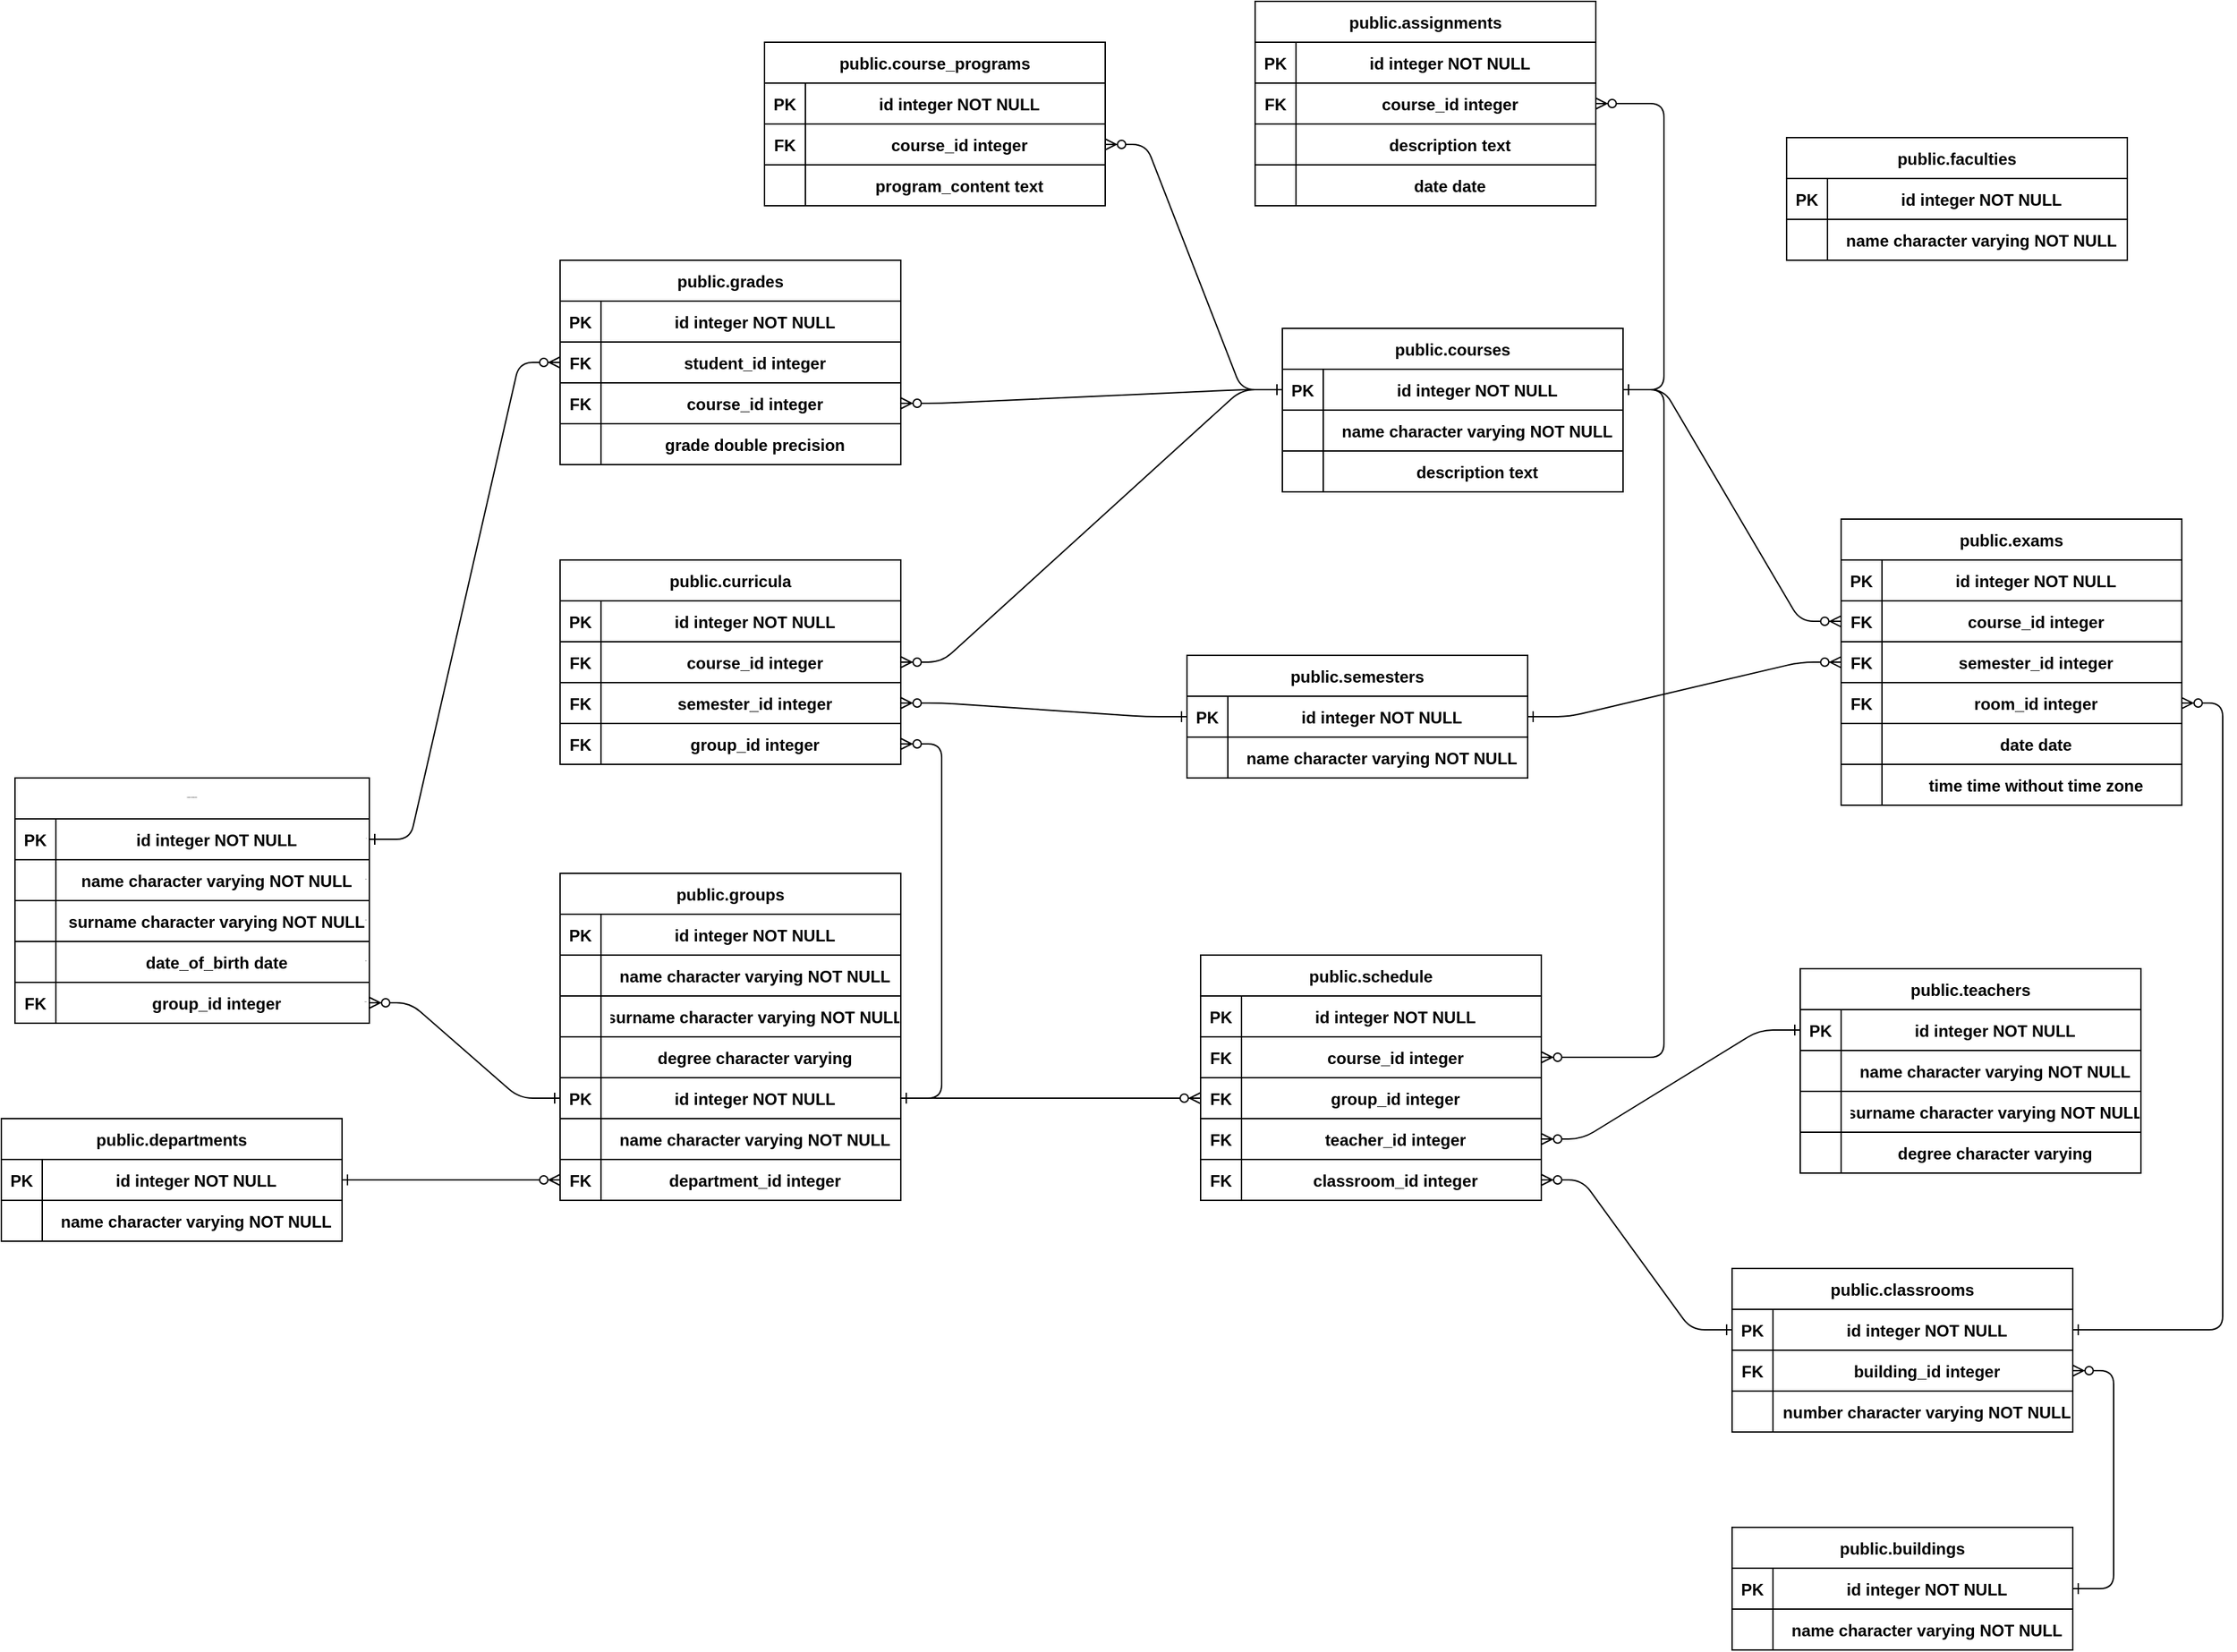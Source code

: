 <mxfile version="21.3.7" type="device">
  <diagram id="R2lEEEUBdFMjLlhIrx00" name="Page-1">
    <mxGraphModel dx="2377" dy="1300" grid="1" gridSize="10" guides="1" tooltips="1" connect="1" arrows="1" fold="1" page="1" pageScale="1" pageWidth="850" pageHeight="1100" math="0" shadow="0" extFonts="Permanent Marker^https://fonts.googleapis.com/css?family=Permanent+Marker">
      <root>
        <mxCell id="0" />
        <mxCell id="1" parent="0" />
        <mxCell id="public.assignments" value="public.assignments" style="shape=table;startSize=30;container=1;collapsible=1;childLayout=tableLayout;fixedRows=1;rowLines=0;fontStyle=1;align=center;resizeLast=1;" parent="1" vertex="1">
          <mxGeometry x="1060.0" y="70" width="250" height="150" as="geometry" />
        </mxCell>
        <mxCell id="public.assignments.1" value="0" style="shape=partialRectangle;collapsible=0;dropTarget=0;pointerEvents=0;fillColor=none;points=[[0,0.5],[1,0.5]];portConstraint=eastwest;top=0;left=0;right=0;bottom=1;align=center;fontStyle=0;fontSize=1;" parent="public.assignments" vertex="1">
          <mxGeometry y="30" width="250" height="30" as="geometry" />
        </mxCell>
        <mxCell id="d6075c8d-1f06-211f-0c6d-7a13432eecff" value="PK" style="shape=partialRectangle;overflow=hidden;connectable=0;fillColor=none;top=0;left=0;bottom=0;right=0;fontStyle=1;align=center;" parent="public.assignments.1" vertex="1">
          <mxGeometry width="30" height="30" as="geometry">
            <mxRectangle width="30" height="30" as="alternateBounds" />
          </mxGeometry>
        </mxCell>
        <mxCell id="941a8387-f33f-060f-f725-844ff43ea945" value="id integer NOT NULL" style="shape=partialRectangle;overflow=hidden;connectable=0;fillColor=none;top=0;left=0;bottom=0;right=0;align=center;spacingLeft=6;fontStyle=1;" parent="public.assignments.1" vertex="1">
          <mxGeometry x="30" width="220" height="30" as="geometry">
            <mxRectangle width="220" height="30" as="alternateBounds" />
          </mxGeometry>
        </mxCell>
        <mxCell id="public.assignments.2" value="30" style="shape=partialRectangle;collapsible=0;dropTarget=0;pointerEvents=0;fillColor=none;points=[[0,0.5],[1,0.5]];portConstraint=eastwest;top=0;left=0;right=0;bottom=1;align=center;fontStyle=0;fontSize=1;" parent="public.assignments" vertex="1">
          <mxGeometry y="60" width="250" height="30" as="geometry" />
        </mxCell>
        <mxCell id="a31c0819-8ccd-7aba-cafe-b4b172dafbac" value="FK" style="shape=partialRectangle;overflow=hidden;connectable=0;fillColor=none;top=0;left=0;bottom=0;right=0;fontStyle=1;align=center;" parent="public.assignments.2" vertex="1">
          <mxGeometry width="30" height="30" as="geometry">
            <mxRectangle width="30" height="30" as="alternateBounds" />
          </mxGeometry>
        </mxCell>
        <mxCell id="68d682cd-8af7-5f18-7b77-2b3c1544c035" value="course_id integer " style="shape=partialRectangle;overflow=hidden;connectable=0;fillColor=none;top=0;left=0;bottom=0;right=0;align=center;spacingLeft=6;fontStyle=1;" parent="public.assignments.2" vertex="1">
          <mxGeometry x="30" width="220" height="30" as="geometry">
            <mxRectangle width="220" height="30" as="alternateBounds" />
          </mxGeometry>
        </mxCell>
        <mxCell id="public.assignments.3" value="60" style="shape=partialRectangle;collapsible=0;dropTarget=0;pointerEvents=0;fillColor=none;points=[[0,0.5],[1,0.5]];portConstraint=eastwest;top=0;left=0;right=0;bottom=1;align=center;fontStyle=0;fontSize=1;" parent="public.assignments" vertex="1">
          <mxGeometry y="90" width="250" height="30" as="geometry" />
        </mxCell>
        <mxCell id="e5ac4f31-10c9-657b-9b97-91cb7d76a392" value="" style="shape=partialRectangle;overflow=hidden;connectable=0;fillColor=none;top=0;left=0;bottom=0;right=0;fontStyle=1;align=center;" parent="public.assignments.3" vertex="1">
          <mxGeometry width="30" height="30" as="geometry">
            <mxRectangle width="30" height="30" as="alternateBounds" />
          </mxGeometry>
        </mxCell>
        <mxCell id="57f64759-ef7a-5d38-c243-3638d52b62e6" value="description text " style="shape=partialRectangle;overflow=hidden;connectable=0;fillColor=none;top=0;left=0;bottom=0;right=0;align=center;spacingLeft=6;fontStyle=1;" parent="public.assignments.3" vertex="1">
          <mxGeometry x="30" width="220" height="30" as="geometry">
            <mxRectangle width="220" height="30" as="alternateBounds" />
          </mxGeometry>
        </mxCell>
        <mxCell id="public.assignments.4" value="90" style="shape=partialRectangle;collapsible=0;dropTarget=0;pointerEvents=0;fillColor=none;points=[[0,0.5],[1,0.5]];portConstraint=eastwest;top=0;left=0;right=0;bottom=1;align=center;fontStyle=0;fontSize=1;" parent="public.assignments" vertex="1">
          <mxGeometry y="120" width="250" height="30" as="geometry" />
        </mxCell>
        <mxCell id="4a35a024-221d-ff93-f86c-dc036e3fa531" value="" style="shape=partialRectangle;overflow=hidden;connectable=0;fillColor=none;top=0;left=0;bottom=0;right=0;fontStyle=1;align=center;" parent="public.assignments.4" vertex="1">
          <mxGeometry width="30" height="30" as="geometry">
            <mxRectangle width="30" height="30" as="alternateBounds" />
          </mxGeometry>
        </mxCell>
        <mxCell id="8d4b2838-7333-4497-4c1e-ef6f25aea36f" value="date date " style="shape=partialRectangle;overflow=hidden;connectable=0;fillColor=none;top=0;left=0;bottom=0;right=0;align=center;spacingLeft=6;fontStyle=1;" parent="public.assignments.4" vertex="1">
          <mxGeometry x="30" width="220" height="30" as="geometry">
            <mxRectangle width="220" height="30" as="alternateBounds" />
          </mxGeometry>
        </mxCell>
        <mxCell id="public.buildings" value="public.buildings" style="shape=table;startSize=30;container=1;collapsible=1;childLayout=tableLayout;fixedRows=1;rowLines=0;fontStyle=1;align=center;resizeLast=1;" parent="1" vertex="1">
          <mxGeometry x="1409.996" y="1189.999" width="250" height="90" as="geometry" />
        </mxCell>
        <mxCell id="public.buildings.1" value="0" style="shape=partialRectangle;collapsible=0;dropTarget=0;pointerEvents=0;fillColor=none;points=[[0,0.5],[1,0.5]];portConstraint=eastwest;top=0;left=0;right=0;bottom=1;align=center;fontStyle=0;fontSize=1;" parent="public.buildings" vertex="1">
          <mxGeometry y="30" width="250" height="30" as="geometry" />
        </mxCell>
        <mxCell id="dbe52722-c6d4-4e29-0147-9bd1311ec3d3" value="PK" style="shape=partialRectangle;overflow=hidden;connectable=0;fillColor=none;top=0;left=0;bottom=0;right=0;fontStyle=1;align=center;" parent="public.buildings.1" vertex="1">
          <mxGeometry width="30" height="30" as="geometry">
            <mxRectangle width="30" height="30" as="alternateBounds" />
          </mxGeometry>
        </mxCell>
        <mxCell id="77f3bfd1-b6d2-0b5d-0f58-ae3d6310a594" value="id integer NOT NULL" style="shape=partialRectangle;overflow=hidden;connectable=0;fillColor=none;top=0;left=0;bottom=0;right=0;align=center;spacingLeft=6;fontStyle=1;" parent="public.buildings.1" vertex="1">
          <mxGeometry x="30" width="220" height="30" as="geometry">
            <mxRectangle width="220" height="30" as="alternateBounds" />
          </mxGeometry>
        </mxCell>
        <mxCell id="public.buildings.2" value="30" style="shape=partialRectangle;collapsible=0;dropTarget=0;pointerEvents=0;fillColor=none;points=[[0,0.5],[1,0.5]];portConstraint=eastwest;top=0;left=0;right=0;bottom=1;align=center;fontStyle=0;fontSize=1;" parent="public.buildings" vertex="1">
          <mxGeometry y="60" width="250" height="30" as="geometry" />
        </mxCell>
        <mxCell id="fb9dd2b2-7c4d-3a49-de13-e5d0eabdff38" value="" style="shape=partialRectangle;overflow=hidden;connectable=0;fillColor=none;top=0;left=0;bottom=0;right=0;fontStyle=1;align=center;" parent="public.buildings.2" vertex="1">
          <mxGeometry width="30" height="30" as="geometry">
            <mxRectangle width="30" height="30" as="alternateBounds" />
          </mxGeometry>
        </mxCell>
        <mxCell id="198120da-7d60-423e-20a0-38a57ce2df20" value="name character varying NOT NULL" style="shape=partialRectangle;overflow=hidden;connectable=0;fillColor=none;top=0;left=0;bottom=0;right=0;align=center;spacingLeft=6;fontStyle=1;" parent="public.buildings.2" vertex="1">
          <mxGeometry x="30" width="220" height="30" as="geometry">
            <mxRectangle width="220" height="30" as="alternateBounds" />
          </mxGeometry>
        </mxCell>
        <mxCell id="public.classrooms" value="public.classrooms" style="shape=table;startSize=30;container=1;collapsible=1;childLayout=tableLayout;fixedRows=1;rowLines=0;fontStyle=1;align=center;resizeLast=1;" parent="1" vertex="1">
          <mxGeometry x="1409.992" y="999.998" width="250" height="120" as="geometry" />
        </mxCell>
        <mxCell id="public.classrooms.1" value="0" style="shape=partialRectangle;collapsible=0;dropTarget=0;pointerEvents=0;fillColor=none;points=[[0,0.5],[1,0.5]];portConstraint=eastwest;top=0;left=0;right=0;bottom=1;align=center;fontStyle=0;fontSize=1;" parent="public.classrooms" vertex="1">
          <mxGeometry y="30" width="250" height="30" as="geometry" />
        </mxCell>
        <mxCell id="e6686340-7e3d-5fe5-6d77-23ed82b8dfd5" value="PK" style="shape=partialRectangle;overflow=hidden;connectable=0;fillColor=none;top=0;left=0;bottom=0;right=0;fontStyle=1;align=center;" parent="public.classrooms.1" vertex="1">
          <mxGeometry width="30" height="30" as="geometry">
            <mxRectangle width="30" height="30" as="alternateBounds" />
          </mxGeometry>
        </mxCell>
        <mxCell id="b79ecc9a-b2dd-47ca-95c7-74a8d0afe793" value="id integer NOT NULL" style="shape=partialRectangle;overflow=hidden;connectable=0;fillColor=none;top=0;left=0;bottom=0;right=0;align=center;spacingLeft=6;fontStyle=1;" parent="public.classrooms.1" vertex="1">
          <mxGeometry x="30" width="220" height="30" as="geometry">
            <mxRectangle width="220" height="30" as="alternateBounds" />
          </mxGeometry>
        </mxCell>
        <mxCell id="public.classrooms.2" value="30" style="shape=partialRectangle;collapsible=0;dropTarget=0;pointerEvents=0;fillColor=none;points=[[0,0.5],[1,0.5]];portConstraint=eastwest;top=0;left=0;right=0;bottom=1;align=center;fontStyle=0;fontSize=1;" parent="public.classrooms" vertex="1">
          <mxGeometry y="60" width="250" height="30" as="geometry" />
        </mxCell>
        <mxCell id="da67cbc2-2dc7-a008-1333-b731889ab091" value="FK" style="shape=partialRectangle;overflow=hidden;connectable=0;fillColor=none;top=0;left=0;bottom=0;right=0;fontStyle=1;align=center;" parent="public.classrooms.2" vertex="1">
          <mxGeometry width="30" height="30" as="geometry">
            <mxRectangle width="30" height="30" as="alternateBounds" />
          </mxGeometry>
        </mxCell>
        <mxCell id="47ca1161-74f3-c430-1ff9-3d7942f49ab9" value="building_id integer " style="shape=partialRectangle;overflow=hidden;connectable=0;fillColor=none;top=0;left=0;bottom=0;right=0;align=center;spacingLeft=6;fontStyle=1;" parent="public.classrooms.2" vertex="1">
          <mxGeometry x="30" width="220" height="30" as="geometry">
            <mxRectangle width="220" height="30" as="alternateBounds" />
          </mxGeometry>
        </mxCell>
        <mxCell id="public.classrooms.3" value="60" style="shape=partialRectangle;collapsible=0;dropTarget=0;pointerEvents=0;fillColor=none;points=[[0,0.5],[1,0.5]];portConstraint=eastwest;top=0;left=0;right=0;bottom=1;align=center;fontStyle=0;fontSize=1;" parent="public.classrooms" vertex="1">
          <mxGeometry y="90" width="250" height="30" as="geometry" />
        </mxCell>
        <mxCell id="b1c65827-9dd2-2c5b-f701-f47795a7a1bf" value="" style="shape=partialRectangle;overflow=hidden;connectable=0;fillColor=none;top=0;left=0;bottom=0;right=0;fontStyle=1;align=center;" parent="public.classrooms.3" vertex="1">
          <mxGeometry width="30" height="30" as="geometry">
            <mxRectangle width="30" height="30" as="alternateBounds" />
          </mxGeometry>
        </mxCell>
        <mxCell id="4f97562e-3800-19ee-71ad-52c638b5f7a0" value="number character varying NOT NULL" style="shape=partialRectangle;overflow=hidden;connectable=0;fillColor=none;top=0;left=0;bottom=0;right=0;align=center;spacingLeft=6;fontStyle=1;" parent="public.classrooms.3" vertex="1">
          <mxGeometry x="30" width="220" height="30" as="geometry">
            <mxRectangle width="220" height="30" as="alternateBounds" />
          </mxGeometry>
        </mxCell>
        <mxCell id="public.course_programs" value="public.course_programs" style="shape=table;startSize=30;container=1;collapsible=1;childLayout=tableLayout;fixedRows=1;rowLines=0;fontStyle=1;align=center;resizeLast=1;" parent="1" vertex="1">
          <mxGeometry x="700.002" y="100.001" width="250" height="120" as="geometry" />
        </mxCell>
        <mxCell id="public.course_programs.1" value="0" style="shape=partialRectangle;collapsible=0;dropTarget=0;pointerEvents=0;fillColor=none;points=[[0,0.5],[1,0.5]];portConstraint=eastwest;top=0;left=0;right=0;bottom=1;align=center;fontStyle=0;fontSize=1;" parent="public.course_programs" vertex="1">
          <mxGeometry y="30" width="250" height="30" as="geometry" />
        </mxCell>
        <mxCell id="c2780457-a9ac-17f5-f203-12c719ab6574" value="PK" style="shape=partialRectangle;overflow=hidden;connectable=0;fillColor=none;top=0;left=0;bottom=0;right=0;fontStyle=1;align=center;" parent="public.course_programs.1" vertex="1">
          <mxGeometry width="30" height="30" as="geometry">
            <mxRectangle width="30" height="30" as="alternateBounds" />
          </mxGeometry>
        </mxCell>
        <mxCell id="d850eeef-250b-f784-a9fa-fa120234350b" value="id integer NOT NULL" style="shape=partialRectangle;overflow=hidden;connectable=0;fillColor=none;top=0;left=0;bottom=0;right=0;align=center;spacingLeft=6;fontStyle=1;" parent="public.course_programs.1" vertex="1">
          <mxGeometry x="30" width="220" height="30" as="geometry">
            <mxRectangle width="220" height="30" as="alternateBounds" />
          </mxGeometry>
        </mxCell>
        <mxCell id="public.course_programs.2" value="30" style="shape=partialRectangle;collapsible=0;dropTarget=0;pointerEvents=0;fillColor=none;points=[[0,0.5],[1,0.5]];portConstraint=eastwest;top=0;left=0;right=0;bottom=1;align=center;fontStyle=0;fontSize=1;" parent="public.course_programs" vertex="1">
          <mxGeometry y="60" width="250" height="30" as="geometry" />
        </mxCell>
        <mxCell id="8280d60b-1904-fee4-0799-e853c61913d1" value="FK" style="shape=partialRectangle;overflow=hidden;connectable=0;fillColor=none;top=0;left=0;bottom=0;right=0;fontStyle=1;align=center;" parent="public.course_programs.2" vertex="1">
          <mxGeometry width="30" height="30" as="geometry">
            <mxRectangle width="30" height="30" as="alternateBounds" />
          </mxGeometry>
        </mxCell>
        <mxCell id="a7789b66-da82-01fe-6950-07ec84eeee31" value="course_id integer " style="shape=partialRectangle;overflow=hidden;connectable=0;fillColor=none;top=0;left=0;bottom=0;right=0;align=center;spacingLeft=6;fontStyle=1;" parent="public.course_programs.2" vertex="1">
          <mxGeometry x="30" width="220" height="30" as="geometry">
            <mxRectangle width="220" height="30" as="alternateBounds" />
          </mxGeometry>
        </mxCell>
        <mxCell id="public.course_programs.3" value="60" style="shape=partialRectangle;collapsible=0;dropTarget=0;pointerEvents=0;fillColor=none;points=[[0,0.5],[1,0.5]];portConstraint=eastwest;top=0;left=0;right=0;bottom=1;align=center;fontStyle=0;fontSize=1;" parent="public.course_programs" vertex="1">
          <mxGeometry y="90" width="250" height="30" as="geometry" />
        </mxCell>
        <mxCell id="f66384a3-6aec-e456-54bd-48ef402db5d8" value="" style="shape=partialRectangle;overflow=hidden;connectable=0;fillColor=none;top=0;left=0;bottom=0;right=0;fontStyle=1;align=center;" parent="public.course_programs.3" vertex="1">
          <mxGeometry width="30" height="30" as="geometry">
            <mxRectangle width="30" height="30" as="alternateBounds" />
          </mxGeometry>
        </mxCell>
        <mxCell id="3d331f16-3695-2a14-4cd5-69125674a236" value="program_content text " style="shape=partialRectangle;overflow=hidden;connectable=0;fillColor=none;top=0;left=0;bottom=0;right=0;align=center;spacingLeft=6;fontStyle=1;" parent="public.course_programs.3" vertex="1">
          <mxGeometry x="30" width="220" height="30" as="geometry">
            <mxRectangle width="220" height="30" as="alternateBounds" />
          </mxGeometry>
        </mxCell>
        <mxCell id="public.courses" value="public.courses" style="shape=table;startSize=30;container=1;collapsible=1;childLayout=tableLayout;fixedRows=1;rowLines=0;fontStyle=1;align=center;resizeLast=1;" parent="1" vertex="1">
          <mxGeometry x="1080.0" y="309.995" width="250" height="120" as="geometry" />
        </mxCell>
        <mxCell id="public.courses.1" value="0" style="shape=partialRectangle;collapsible=0;dropTarget=0;pointerEvents=0;fillColor=none;points=[[0,0.5],[1,0.5]];portConstraint=eastwest;top=0;left=0;right=0;bottom=1;align=center;fontStyle=0;fontSize=1;" parent="public.courses" vertex="1">
          <mxGeometry y="30" width="250" height="30" as="geometry" />
        </mxCell>
        <mxCell id="2e379d61-d3ae-6e7d-a066-af97951004d3" value="PK" style="shape=partialRectangle;overflow=hidden;connectable=0;fillColor=none;top=0;left=0;bottom=0;right=0;fontStyle=1;align=center;" parent="public.courses.1" vertex="1">
          <mxGeometry width="30" height="30" as="geometry">
            <mxRectangle width="30" height="30" as="alternateBounds" />
          </mxGeometry>
        </mxCell>
        <mxCell id="e6c21fbb-fa82-0418-6555-c842060d0325" value="id integer NOT NULL" style="shape=partialRectangle;overflow=hidden;connectable=0;fillColor=none;top=0;left=0;bottom=0;right=0;align=center;spacingLeft=6;fontStyle=1;" parent="public.courses.1" vertex="1">
          <mxGeometry x="30" width="220" height="30" as="geometry">
            <mxRectangle width="220" height="30" as="alternateBounds" />
          </mxGeometry>
        </mxCell>
        <mxCell id="public.courses.2" value="30" style="shape=partialRectangle;collapsible=0;dropTarget=0;pointerEvents=0;fillColor=none;points=[[0,0.5],[1,0.5]];portConstraint=eastwest;top=0;left=0;right=0;bottom=1;align=center;fontStyle=0;fontSize=1;" parent="public.courses" vertex="1">
          <mxGeometry y="60" width="250" height="30" as="geometry" />
        </mxCell>
        <mxCell id="a0b1ab59-b3ab-0ad9-d4cc-d193cb9b3c32" value="" style="shape=partialRectangle;overflow=hidden;connectable=0;fillColor=none;top=0;left=0;bottom=0;right=0;fontStyle=1;align=center;" parent="public.courses.2" vertex="1">
          <mxGeometry width="30" height="30" as="geometry">
            <mxRectangle width="30" height="30" as="alternateBounds" />
          </mxGeometry>
        </mxCell>
        <mxCell id="6c5dafa7-2dd8-c72c-2ed9-d28346aa223c" value="name character varying NOT NULL" style="shape=partialRectangle;overflow=hidden;connectable=0;fillColor=none;top=0;left=0;bottom=0;right=0;align=center;spacingLeft=6;fontStyle=1;" parent="public.courses.2" vertex="1">
          <mxGeometry x="30" width="220" height="30" as="geometry">
            <mxRectangle width="220" height="30" as="alternateBounds" />
          </mxGeometry>
        </mxCell>
        <mxCell id="public.courses.3" value="60" style="shape=partialRectangle;collapsible=0;dropTarget=0;pointerEvents=0;fillColor=none;points=[[0,0.5],[1,0.5]];portConstraint=eastwest;top=0;left=0;right=0;bottom=1;align=center;fontStyle=0;fontSize=1;" parent="public.courses" vertex="1">
          <mxGeometry y="90" width="250" height="30" as="geometry" />
        </mxCell>
        <mxCell id="8b0185c6-c11a-b0b6-3852-35679d5dedcc" value="" style="shape=partialRectangle;overflow=hidden;connectable=0;fillColor=none;top=0;left=0;bottom=0;right=0;fontStyle=1;align=center;" parent="public.courses.3" vertex="1">
          <mxGeometry width="30" height="30" as="geometry">
            <mxRectangle width="30" height="30" as="alternateBounds" />
          </mxGeometry>
        </mxCell>
        <mxCell id="dcb4eb7d-ebbf-292f-7cea-722946043cc2" value="description text " style="shape=partialRectangle;overflow=hidden;connectable=0;fillColor=none;top=0;left=0;bottom=0;right=0;align=center;spacingLeft=6;fontStyle=1;" parent="public.courses.3" vertex="1">
          <mxGeometry x="30" width="220" height="30" as="geometry">
            <mxRectangle width="220" height="30" as="alternateBounds" />
          </mxGeometry>
        </mxCell>
        <mxCell id="public.curricula" value="public.curricula" style="shape=table;startSize=30;container=1;collapsible=1;childLayout=tableLayout;fixedRows=1;rowLines=0;fontStyle=1;align=center;resizeLast=1;" parent="1" vertex="1">
          <mxGeometry x="549.996" y="480.004" width="250" height="150" as="geometry" />
        </mxCell>
        <mxCell id="public.curricula.1" value="0" style="shape=partialRectangle;collapsible=0;dropTarget=0;pointerEvents=0;fillColor=none;points=[[0,0.5],[1,0.5]];portConstraint=eastwest;top=0;left=0;right=0;bottom=1;align=center;fontStyle=0;fontSize=1;" parent="public.curricula" vertex="1">
          <mxGeometry y="30" width="250" height="30" as="geometry" />
        </mxCell>
        <mxCell id="401b8ae8-d8b8-b06b-a7a9-f747eb7ef415" value="PK" style="shape=partialRectangle;overflow=hidden;connectable=0;fillColor=none;top=0;left=0;bottom=0;right=0;fontStyle=1;align=center;" parent="public.curricula.1" vertex="1">
          <mxGeometry width="30" height="30" as="geometry">
            <mxRectangle width="30" height="30" as="alternateBounds" />
          </mxGeometry>
        </mxCell>
        <mxCell id="ff3dfe10-5ec2-25b4-c3a0-c526020a554d" value="id integer NOT NULL" style="shape=partialRectangle;overflow=hidden;connectable=0;fillColor=none;top=0;left=0;bottom=0;right=0;align=center;spacingLeft=6;fontStyle=1;" parent="public.curricula.1" vertex="1">
          <mxGeometry x="30" width="220" height="30" as="geometry">
            <mxRectangle width="220" height="30" as="alternateBounds" />
          </mxGeometry>
        </mxCell>
        <mxCell id="public.curricula.2" value="30" style="shape=partialRectangle;collapsible=0;dropTarget=0;pointerEvents=0;fillColor=none;points=[[0,0.5],[1,0.5]];portConstraint=eastwest;top=0;left=0;right=0;bottom=1;align=center;fontStyle=0;fontSize=1;" parent="public.curricula" vertex="1">
          <mxGeometry y="60" width="250" height="30" as="geometry" />
        </mxCell>
        <mxCell id="bfb0f16f-18f9-28d6-919c-8ece9bb9a207" value="FK" style="shape=partialRectangle;overflow=hidden;connectable=0;fillColor=none;top=0;left=0;bottom=0;right=0;fontStyle=1;align=center;" parent="public.curricula.2" vertex="1">
          <mxGeometry width="30" height="30" as="geometry">
            <mxRectangle width="30" height="30" as="alternateBounds" />
          </mxGeometry>
        </mxCell>
        <mxCell id="637604f8-f88e-842f-a667-8627357277ed" value="course_id integer " style="shape=partialRectangle;overflow=hidden;connectable=0;fillColor=none;top=0;left=0;bottom=0;right=0;align=center;spacingLeft=6;fontStyle=1;" parent="public.curricula.2" vertex="1">
          <mxGeometry x="30" width="220" height="30" as="geometry">
            <mxRectangle width="220" height="30" as="alternateBounds" />
          </mxGeometry>
        </mxCell>
        <mxCell id="public.curricula.3" value="60" style="shape=partialRectangle;collapsible=0;dropTarget=0;pointerEvents=0;fillColor=none;points=[[0,0.5],[1,0.5]];portConstraint=eastwest;top=0;left=0;right=0;bottom=1;align=center;fontStyle=0;fontSize=1;" parent="public.curricula" vertex="1">
          <mxGeometry y="90" width="250" height="30" as="geometry" />
        </mxCell>
        <mxCell id="2904e517-ef23-200d-8608-756fa55942e0" value="FK" style="shape=partialRectangle;overflow=hidden;connectable=0;fillColor=none;top=0;left=0;bottom=0;right=0;fontStyle=1;align=center;" parent="public.curricula.3" vertex="1">
          <mxGeometry width="30" height="30" as="geometry">
            <mxRectangle width="30" height="30" as="alternateBounds" />
          </mxGeometry>
        </mxCell>
        <mxCell id="995da7f4-7fc4-e4b1-7331-0d977821f6b8" value="semester_id integer " style="shape=partialRectangle;overflow=hidden;connectable=0;fillColor=none;top=0;left=0;bottom=0;right=0;align=center;spacingLeft=6;fontStyle=1;" parent="public.curricula.3" vertex="1">
          <mxGeometry x="30" width="220" height="30" as="geometry">
            <mxRectangle width="220" height="30" as="alternateBounds" />
          </mxGeometry>
        </mxCell>
        <mxCell id="public.curricula.4" value="90" style="shape=partialRectangle;collapsible=0;dropTarget=0;pointerEvents=0;fillColor=none;points=[[0,0.5],[1,0.5]];portConstraint=eastwest;top=0;left=0;right=0;bottom=1;align=center;fontStyle=0;fontSize=1;" parent="public.curricula" vertex="1">
          <mxGeometry y="120" width="250" height="30" as="geometry" />
        </mxCell>
        <mxCell id="0d2b7994-6ae7-dbc9-5fee-835948c5e246" value="FK" style="shape=partialRectangle;overflow=hidden;connectable=0;fillColor=none;top=0;left=0;bottom=0;right=0;fontStyle=1;align=center;" parent="public.curricula.4" vertex="1">
          <mxGeometry width="30" height="30" as="geometry">
            <mxRectangle width="30" height="30" as="alternateBounds" />
          </mxGeometry>
        </mxCell>
        <mxCell id="f1370058-a433-87dd-d259-fb0b16804992" value="group_id integer " style="shape=partialRectangle;overflow=hidden;connectable=0;fillColor=none;top=0;left=0;bottom=0;right=0;align=center;spacingLeft=6;fontStyle=1;" parent="public.curricula.4" vertex="1">
          <mxGeometry x="30" width="220" height="30" as="geometry">
            <mxRectangle width="220" height="30" as="alternateBounds" />
          </mxGeometry>
        </mxCell>
        <mxCell id="public.departments" value="public.departments" style="shape=table;startSize=30;container=1;collapsible=1;childLayout=tableLayout;fixedRows=1;rowLines=0;fontStyle=1;align=center;resizeLast=1;" parent="1" vertex="1">
          <mxGeometry x="140" y="890.0" width="250" height="90" as="geometry" />
        </mxCell>
        <mxCell id="public.departments.1" value="0" style="shape=partialRectangle;collapsible=0;dropTarget=0;pointerEvents=0;fillColor=none;points=[[0,0.5],[1,0.5]];portConstraint=eastwest;top=0;left=0;right=0;bottom=1;align=center;fontStyle=0;fontSize=1;" parent="public.departments" vertex="1">
          <mxGeometry y="30" width="250" height="30" as="geometry" />
        </mxCell>
        <mxCell id="5f85714d-7819-5c8d-a2f4-10b9d34843ac" value="PK" style="shape=partialRectangle;overflow=hidden;connectable=0;fillColor=none;top=0;left=0;bottom=0;right=0;fontStyle=1;align=center;" parent="public.departments.1" vertex="1">
          <mxGeometry width="30" height="30" as="geometry">
            <mxRectangle width="30" height="30" as="alternateBounds" />
          </mxGeometry>
        </mxCell>
        <mxCell id="917b624d-4bd3-c64f-87cf-c10d92923eed" value="id integer NOT NULL" style="shape=partialRectangle;overflow=hidden;connectable=0;fillColor=none;top=0;left=0;bottom=0;right=0;align=center;spacingLeft=6;fontStyle=1;" parent="public.departments.1" vertex="1">
          <mxGeometry x="30" width="220" height="30" as="geometry">
            <mxRectangle width="220" height="30" as="alternateBounds" />
          </mxGeometry>
        </mxCell>
        <mxCell id="public.departments.2" value="30" style="shape=partialRectangle;collapsible=0;dropTarget=0;pointerEvents=0;fillColor=none;points=[[0,0.5],[1,0.5]];portConstraint=eastwest;top=0;left=0;right=0;bottom=1;align=center;fontStyle=0;fontSize=1;" parent="public.departments" vertex="1">
          <mxGeometry y="60" width="250" height="30" as="geometry" />
        </mxCell>
        <mxCell id="f597e23f-8518-f2f7-dd38-8ce3f9674825" value="" style="shape=partialRectangle;overflow=hidden;connectable=0;fillColor=none;top=0;left=0;bottom=0;right=0;fontStyle=1;align=center;" parent="public.departments.2" vertex="1">
          <mxGeometry width="30" height="30" as="geometry">
            <mxRectangle width="30" height="30" as="alternateBounds" />
          </mxGeometry>
        </mxCell>
        <mxCell id="37ebb81a-91b5-0762-e288-b22e0186a139" value="name character varying NOT NULL" style="shape=partialRectangle;overflow=hidden;connectable=0;fillColor=none;top=0;left=0;bottom=0;right=0;align=center;spacingLeft=6;fontStyle=1;" parent="public.departments.2" vertex="1">
          <mxGeometry x="30" width="220" height="30" as="geometry">
            <mxRectangle width="220" height="30" as="alternateBounds" />
          </mxGeometry>
        </mxCell>
        <mxCell id="public.exams" value="public.exams" style="shape=table;startSize=30;container=1;collapsible=1;childLayout=tableLayout;fixedRows=1;rowLines=0;fontStyle=1;align=center;resizeLast=1;" parent="1" vertex="1">
          <mxGeometry x="1489.999" y="450.009" width="250" height="210" as="geometry" />
        </mxCell>
        <mxCell id="public.exams.1" value="0" style="shape=partialRectangle;collapsible=0;dropTarget=0;pointerEvents=0;fillColor=none;points=[[0,0.5],[1,0.5]];portConstraint=eastwest;top=0;left=0;right=0;bottom=1;align=center;fontStyle=0;fontSize=1;" parent="public.exams" vertex="1">
          <mxGeometry y="30" width="250" height="30" as="geometry" />
        </mxCell>
        <mxCell id="bc326a86-056c-ad51-1e56-8cc5c2fa15c6" value="PK" style="shape=partialRectangle;overflow=hidden;connectable=0;fillColor=none;top=0;left=0;bottom=0;right=0;fontStyle=1;align=center;" parent="public.exams.1" vertex="1">
          <mxGeometry width="30" height="30" as="geometry">
            <mxRectangle width="30" height="30" as="alternateBounds" />
          </mxGeometry>
        </mxCell>
        <mxCell id="ff49c35d-5f01-5440-5049-15faeeb3a48c" value="id integer NOT NULL" style="shape=partialRectangle;overflow=hidden;connectable=0;fillColor=none;top=0;left=0;bottom=0;right=0;align=center;spacingLeft=6;fontStyle=1;" parent="public.exams.1" vertex="1">
          <mxGeometry x="30" width="220" height="30" as="geometry">
            <mxRectangle width="220" height="30" as="alternateBounds" />
          </mxGeometry>
        </mxCell>
        <mxCell id="public.exams.2" value="30" style="shape=partialRectangle;collapsible=0;dropTarget=0;pointerEvents=0;fillColor=none;points=[[0,0.5],[1,0.5]];portConstraint=eastwest;top=0;left=0;right=0;bottom=1;align=center;fontStyle=0;fontSize=1;" parent="public.exams" vertex="1">
          <mxGeometry y="60" width="250" height="30" as="geometry" />
        </mxCell>
        <mxCell id="43574f1d-d75d-7d70-4134-d8137beea987" value="FK" style="shape=partialRectangle;overflow=hidden;connectable=0;fillColor=none;top=0;left=0;bottom=0;right=0;fontStyle=1;align=center;" parent="public.exams.2" vertex="1">
          <mxGeometry width="30" height="30" as="geometry">
            <mxRectangle width="30" height="30" as="alternateBounds" />
          </mxGeometry>
        </mxCell>
        <mxCell id="071390f9-4341-1d9d-dfdd-2ea465aecce4" value="course_id integer " style="shape=partialRectangle;overflow=hidden;connectable=0;fillColor=none;top=0;left=0;bottom=0;right=0;align=center;spacingLeft=6;fontStyle=1;" parent="public.exams.2" vertex="1">
          <mxGeometry x="30" width="220" height="30" as="geometry">
            <mxRectangle width="220" height="30" as="alternateBounds" />
          </mxGeometry>
        </mxCell>
        <mxCell id="public.exams.3" value="60" style="shape=partialRectangle;collapsible=0;dropTarget=0;pointerEvents=0;fillColor=none;points=[[0,0.5],[1,0.5]];portConstraint=eastwest;top=0;left=0;right=0;bottom=1;align=center;fontStyle=0;fontSize=1;" parent="public.exams" vertex="1">
          <mxGeometry y="90" width="250" height="30" as="geometry" />
        </mxCell>
        <mxCell id="b204adc0-f7dc-76bc-8aa4-3580b4a9eab2" value="FK" style="shape=partialRectangle;overflow=hidden;connectable=0;fillColor=none;top=0;left=0;bottom=0;right=0;fontStyle=1;align=center;" parent="public.exams.3" vertex="1">
          <mxGeometry width="30" height="30" as="geometry">
            <mxRectangle width="30" height="30" as="alternateBounds" />
          </mxGeometry>
        </mxCell>
        <mxCell id="75a901f7-b042-36e3-aefb-da7be0bb7ac4" value="semester_id integer " style="shape=partialRectangle;overflow=hidden;connectable=0;fillColor=none;top=0;left=0;bottom=0;right=0;align=center;spacingLeft=6;fontStyle=1;" parent="public.exams.3" vertex="1">
          <mxGeometry x="30" width="220" height="30" as="geometry">
            <mxRectangle width="220" height="30" as="alternateBounds" />
          </mxGeometry>
        </mxCell>
        <mxCell id="public.exams.4" value="90" style="shape=partialRectangle;collapsible=0;dropTarget=0;pointerEvents=0;fillColor=none;points=[[0,0.5],[1,0.5]];portConstraint=eastwest;top=0;left=0;right=0;bottom=1;align=center;fontStyle=0;fontSize=1;" parent="public.exams" vertex="1">
          <mxGeometry y="120" width="250" height="30" as="geometry" />
        </mxCell>
        <mxCell id="c4a45ac1-127b-34a2-aca2-4d2281cf3242" value="FK" style="shape=partialRectangle;overflow=hidden;connectable=0;fillColor=none;top=0;left=0;bottom=0;right=0;fontStyle=1;align=center;" parent="public.exams.4" vertex="1">
          <mxGeometry width="30" height="30" as="geometry">
            <mxRectangle width="30" height="30" as="alternateBounds" />
          </mxGeometry>
        </mxCell>
        <mxCell id="d7732887-1f2d-34e4-96ef-67982f156032" value="room_id integer " style="shape=partialRectangle;overflow=hidden;connectable=0;fillColor=none;top=0;left=0;bottom=0;right=0;align=center;spacingLeft=6;fontStyle=1;" parent="public.exams.4" vertex="1">
          <mxGeometry x="30" width="220" height="30" as="geometry">
            <mxRectangle width="220" height="30" as="alternateBounds" />
          </mxGeometry>
        </mxCell>
        <mxCell id="public.exams.5" value="120" style="shape=partialRectangle;collapsible=0;dropTarget=0;pointerEvents=0;fillColor=none;points=[[0,0.5],[1,0.5]];portConstraint=eastwest;top=0;left=0;right=0;bottom=1;align=center;fontStyle=0;fontSize=1;" parent="public.exams" vertex="1">
          <mxGeometry y="150" width="250" height="30" as="geometry" />
        </mxCell>
        <mxCell id="951d4681-a9c1-d840-0f8c-470a543384a8" value="" style="shape=partialRectangle;overflow=hidden;connectable=0;fillColor=none;top=0;left=0;bottom=0;right=0;fontStyle=1;align=center;" parent="public.exams.5" vertex="1">
          <mxGeometry width="30" height="30" as="geometry">
            <mxRectangle width="30" height="30" as="alternateBounds" />
          </mxGeometry>
        </mxCell>
        <mxCell id="61aaea51-c188-4a6c-880c-09e28a661356" value="date date " style="shape=partialRectangle;overflow=hidden;connectable=0;fillColor=none;top=0;left=0;bottom=0;right=0;align=center;spacingLeft=6;fontStyle=1;" parent="public.exams.5" vertex="1">
          <mxGeometry x="30" width="220" height="30" as="geometry">
            <mxRectangle width="220" height="30" as="alternateBounds" />
          </mxGeometry>
        </mxCell>
        <mxCell id="public.exams.6" value="150" style="shape=partialRectangle;collapsible=0;dropTarget=0;pointerEvents=0;fillColor=none;points=[[0,0.5],[1,0.5]];portConstraint=eastwest;top=0;left=0;right=0;bottom=1;align=center;fontStyle=0;fontSize=1;" parent="public.exams" vertex="1">
          <mxGeometry y="180" width="250" height="30" as="geometry" />
        </mxCell>
        <mxCell id="4c4bb7ac-e3b4-bb6d-1d89-60fb6459a0dd" value="" style="shape=partialRectangle;overflow=hidden;connectable=0;fillColor=none;top=0;left=0;bottom=0;right=0;fontStyle=1;align=center;" parent="public.exams.6" vertex="1">
          <mxGeometry width="30" height="30" as="geometry">
            <mxRectangle width="30" height="30" as="alternateBounds" />
          </mxGeometry>
        </mxCell>
        <mxCell id="d7bbe55c-a671-10b1-1a7e-2cb446a06c24" value="time time without time zone " style="shape=partialRectangle;overflow=hidden;connectable=0;fillColor=none;top=0;left=0;bottom=0;right=0;align=center;spacingLeft=6;fontStyle=1;" parent="public.exams.6" vertex="1">
          <mxGeometry x="30" width="220" height="30" as="geometry">
            <mxRectangle width="220" height="30" as="alternateBounds" />
          </mxGeometry>
        </mxCell>
        <mxCell id="public.faculties" value="public.faculties" style="shape=table;startSize=30;container=1;collapsible=1;childLayout=tableLayout;fixedRows=1;rowLines=0;fontStyle=1;align=center;resizeLast=1;" parent="1" vertex="1">
          <mxGeometry x="1450.005" y="170.004" width="250" height="90" as="geometry" />
        </mxCell>
        <mxCell id="public.faculties.1" value="0" style="shape=partialRectangle;collapsible=0;dropTarget=0;pointerEvents=0;fillColor=none;points=[[0,0.5],[1,0.5]];portConstraint=eastwest;top=0;left=0;right=0;bottom=1;align=center;fontStyle=0;fontSize=1;" parent="public.faculties" vertex="1">
          <mxGeometry y="30" width="250" height="30" as="geometry" />
        </mxCell>
        <mxCell id="d828b98e-a6cb-5939-c2f2-fcb0c96ca8e1" value="PK" style="shape=partialRectangle;overflow=hidden;connectable=0;fillColor=none;top=0;left=0;bottom=0;right=0;fontStyle=1;align=center;" parent="public.faculties.1" vertex="1">
          <mxGeometry width="30" height="30" as="geometry">
            <mxRectangle width="30" height="30" as="alternateBounds" />
          </mxGeometry>
        </mxCell>
        <mxCell id="e49ce675-f5e8-141e-d7da-ff7983c11416" value="id integer NOT NULL" style="shape=partialRectangle;overflow=hidden;connectable=0;fillColor=none;top=0;left=0;bottom=0;right=0;align=center;spacingLeft=6;fontStyle=1;" parent="public.faculties.1" vertex="1">
          <mxGeometry x="30" width="220" height="30" as="geometry">
            <mxRectangle width="220" height="30" as="alternateBounds" />
          </mxGeometry>
        </mxCell>
        <mxCell id="public.faculties.2" value="30" style="shape=partialRectangle;collapsible=0;dropTarget=0;pointerEvents=0;fillColor=none;points=[[0,0.5],[1,0.5]];portConstraint=eastwest;top=0;left=0;right=0;bottom=1;align=center;fontStyle=0;fontSize=1;" parent="public.faculties" vertex="1">
          <mxGeometry y="60" width="250" height="30" as="geometry" />
        </mxCell>
        <mxCell id="9018fae0-7aa5-1bd3-832e-1dceeebb0732" value="" style="shape=partialRectangle;overflow=hidden;connectable=0;fillColor=none;top=0;left=0;bottom=0;right=0;fontStyle=1;align=center;" parent="public.faculties.2" vertex="1">
          <mxGeometry width="30" height="30" as="geometry">
            <mxRectangle width="30" height="30" as="alternateBounds" />
          </mxGeometry>
        </mxCell>
        <mxCell id="591f7295-f3c5-4e27-ac59-a66fffa52b90" value="name character varying NOT NULL" style="shape=partialRectangle;overflow=hidden;connectable=0;fillColor=none;top=0;left=0;bottom=0;right=0;align=center;spacingLeft=6;fontStyle=1;" parent="public.faculties.2" vertex="1">
          <mxGeometry x="30" width="220" height="30" as="geometry">
            <mxRectangle width="220" height="30" as="alternateBounds" />
          </mxGeometry>
        </mxCell>
        <mxCell id="public.grades" value="public.grades" style="shape=table;startSize=30;container=1;collapsible=1;childLayout=tableLayout;fixedRows=1;rowLines=0;fontStyle=1;align=center;resizeLast=1;" parent="1" vertex="1">
          <mxGeometry x="550.005" y="260.001" width="250" height="150" as="geometry" />
        </mxCell>
        <mxCell id="public.grades.1" value="0" style="shape=partialRectangle;collapsible=0;dropTarget=0;pointerEvents=0;fillColor=none;points=[[0,0.5],[1,0.5]];portConstraint=eastwest;top=0;left=0;right=0;bottom=1;align=center;fontStyle=0;fontSize=1;" parent="public.grades" vertex="1">
          <mxGeometry y="30" width="250" height="30" as="geometry" />
        </mxCell>
        <mxCell id="1bb217ab-9c48-05ad-95a6-8ff940b554b7" value="PK" style="shape=partialRectangle;overflow=hidden;connectable=0;fillColor=none;top=0;left=0;bottom=0;right=0;fontStyle=1;align=center;" parent="public.grades.1" vertex="1">
          <mxGeometry width="30" height="30" as="geometry">
            <mxRectangle width="30" height="30" as="alternateBounds" />
          </mxGeometry>
        </mxCell>
        <mxCell id="0bab89ab-6420-bdd4-a2bd-33913218b553" value="id integer NOT NULL" style="shape=partialRectangle;overflow=hidden;connectable=0;fillColor=none;top=0;left=0;bottom=0;right=0;align=center;spacingLeft=6;fontStyle=1;" parent="public.grades.1" vertex="1">
          <mxGeometry x="30" width="220" height="30" as="geometry">
            <mxRectangle width="220" height="30" as="alternateBounds" />
          </mxGeometry>
        </mxCell>
        <mxCell id="public.grades.2" value="30" style="shape=partialRectangle;collapsible=0;dropTarget=0;pointerEvents=0;fillColor=none;points=[[0,0.5],[1,0.5]];portConstraint=eastwest;top=0;left=0;right=0;bottom=1;align=center;fontStyle=0;fontSize=1;" parent="public.grades" vertex="1">
          <mxGeometry y="60" width="250" height="30" as="geometry" />
        </mxCell>
        <mxCell id="2325ff38-f7e0-c023-450a-3b87c521e3d2" value="FK" style="shape=partialRectangle;overflow=hidden;connectable=0;fillColor=none;top=0;left=0;bottom=0;right=0;fontStyle=1;align=center;" parent="public.grades.2" vertex="1">
          <mxGeometry width="30" height="30" as="geometry">
            <mxRectangle width="30" height="30" as="alternateBounds" />
          </mxGeometry>
        </mxCell>
        <mxCell id="4c842868-bbe2-58f1-83e1-caefec27ff13" value="student_id integer " style="shape=partialRectangle;overflow=hidden;connectable=0;fillColor=none;top=0;left=0;bottom=0;right=0;align=center;spacingLeft=6;fontStyle=1;" parent="public.grades.2" vertex="1">
          <mxGeometry x="30" width="220" height="30" as="geometry">
            <mxRectangle width="220" height="30" as="alternateBounds" />
          </mxGeometry>
        </mxCell>
        <mxCell id="public.grades.3" value="60" style="shape=partialRectangle;collapsible=0;dropTarget=0;pointerEvents=0;fillColor=none;points=[[0,0.5],[1,0.5]];portConstraint=eastwest;top=0;left=0;right=0;bottom=1;align=center;fontStyle=0;fontSize=1;" parent="public.grades" vertex="1">
          <mxGeometry y="90" width="250" height="30" as="geometry" />
        </mxCell>
        <mxCell id="afc0f893-5264-f639-9e36-f0d70c6dceaa" value="FK" style="shape=partialRectangle;overflow=hidden;connectable=0;fillColor=none;top=0;left=0;bottom=0;right=0;fontStyle=1;align=center;" parent="public.grades.3" vertex="1">
          <mxGeometry width="30" height="30" as="geometry">
            <mxRectangle width="30" height="30" as="alternateBounds" />
          </mxGeometry>
        </mxCell>
        <mxCell id="22e09301-3a2e-0b07-be94-acc8d6883790" value="course_id integer " style="shape=partialRectangle;overflow=hidden;connectable=0;fillColor=none;top=0;left=0;bottom=0;right=0;align=center;spacingLeft=6;fontStyle=1;" parent="public.grades.3" vertex="1">
          <mxGeometry x="30" width="220" height="30" as="geometry">
            <mxRectangle width="220" height="30" as="alternateBounds" />
          </mxGeometry>
        </mxCell>
        <mxCell id="public.grades.4" value="90" style="shape=partialRectangle;collapsible=0;dropTarget=0;pointerEvents=0;fillColor=none;points=[[0,0.5],[1,0.5]];portConstraint=eastwest;top=0;left=0;right=0;bottom=1;align=center;fontStyle=0;fontSize=1;" parent="public.grades" vertex="1">
          <mxGeometry y="120" width="250" height="30" as="geometry" />
        </mxCell>
        <mxCell id="32137389-0afb-7197-a825-0978894e1620" value="" style="shape=partialRectangle;overflow=hidden;connectable=0;fillColor=none;top=0;left=0;bottom=0;right=0;fontStyle=1;align=center;" parent="public.grades.4" vertex="1">
          <mxGeometry width="30" height="30" as="geometry">
            <mxRectangle width="30" height="30" as="alternateBounds" />
          </mxGeometry>
        </mxCell>
        <mxCell id="b92aaf5b-716c-d391-8b67-8730a06944c4" value="grade double precision " style="shape=partialRectangle;overflow=hidden;connectable=0;fillColor=none;top=0;left=0;bottom=0;right=0;align=center;spacingLeft=6;fontStyle=1;" parent="public.grades.4" vertex="1">
          <mxGeometry x="30" width="220" height="30" as="geometry">
            <mxRectangle width="220" height="30" as="alternateBounds" />
          </mxGeometry>
        </mxCell>
        <mxCell id="public.groups" value="public.groups" style="shape=table;startSize=30;container=1;collapsible=1;childLayout=tableLayout;fixedRows=1;rowLines=0;fontStyle=1;align=center;resizeLast=1;" parent="1" vertex="1">
          <mxGeometry x="550.001" y="709.999" width="250" height="240" as="geometry" />
        </mxCell>
        <mxCell id="-BxeIdOM5H1hTQI1WFRZ-10" value="0" style="shape=partialRectangle;collapsible=0;dropTarget=0;pointerEvents=0;fillColor=none;points=[[0,0.5],[1,0.5]];portConstraint=eastwest;top=0;left=0;right=0;bottom=1;align=center;fontStyle=0;fontSize=1;" vertex="1" parent="public.groups">
          <mxGeometry y="30" width="250" height="30" as="geometry" />
        </mxCell>
        <mxCell id="-BxeIdOM5H1hTQI1WFRZ-11" value="PK" style="shape=partialRectangle;overflow=hidden;connectable=0;fillColor=none;top=0;left=0;bottom=0;right=0;fontStyle=1;align=center;" vertex="1" parent="-BxeIdOM5H1hTQI1WFRZ-10">
          <mxGeometry width="30" height="30" as="geometry">
            <mxRectangle width="30" height="30" as="alternateBounds" />
          </mxGeometry>
        </mxCell>
        <mxCell id="-BxeIdOM5H1hTQI1WFRZ-12" value="id integer NOT NULL" style="shape=partialRectangle;overflow=hidden;connectable=0;fillColor=none;top=0;left=0;bottom=0;right=0;align=center;spacingLeft=6;fontStyle=1;" vertex="1" parent="-BxeIdOM5H1hTQI1WFRZ-10">
          <mxGeometry x="30" width="220" height="30" as="geometry">
            <mxRectangle width="220" height="30" as="alternateBounds" />
          </mxGeometry>
        </mxCell>
        <mxCell id="-BxeIdOM5H1hTQI1WFRZ-7" value="30" style="shape=partialRectangle;collapsible=0;dropTarget=0;pointerEvents=0;fillColor=none;points=[[0,0.5],[1,0.5]];portConstraint=eastwest;top=0;left=0;right=0;bottom=1;align=center;fontStyle=0;fontSize=1;" vertex="1" parent="public.groups">
          <mxGeometry y="60" width="250" height="30" as="geometry" />
        </mxCell>
        <mxCell id="-BxeIdOM5H1hTQI1WFRZ-8" value="" style="shape=partialRectangle;overflow=hidden;connectable=0;fillColor=none;top=0;left=0;bottom=0;right=0;fontStyle=1;align=center;" vertex="1" parent="-BxeIdOM5H1hTQI1WFRZ-7">
          <mxGeometry width="30" height="30" as="geometry">
            <mxRectangle width="30" height="30" as="alternateBounds" />
          </mxGeometry>
        </mxCell>
        <mxCell id="-BxeIdOM5H1hTQI1WFRZ-9" value="name character varying NOT NULL" style="shape=partialRectangle;overflow=hidden;connectable=0;fillColor=none;top=0;left=0;bottom=0;right=0;align=center;spacingLeft=6;fontStyle=1;" vertex="1" parent="-BxeIdOM5H1hTQI1WFRZ-7">
          <mxGeometry x="30" width="220" height="30" as="geometry">
            <mxRectangle width="220" height="30" as="alternateBounds" />
          </mxGeometry>
        </mxCell>
        <mxCell id="-BxeIdOM5H1hTQI1WFRZ-4" value="60" style="shape=partialRectangle;collapsible=0;dropTarget=0;pointerEvents=0;fillColor=none;points=[[0,0.5],[1,0.5]];portConstraint=eastwest;top=0;left=0;right=0;bottom=1;align=center;fontStyle=0;fontSize=1;" vertex="1" parent="public.groups">
          <mxGeometry y="90" width="250" height="30" as="geometry" />
        </mxCell>
        <mxCell id="-BxeIdOM5H1hTQI1WFRZ-5" value="" style="shape=partialRectangle;overflow=hidden;connectable=0;fillColor=none;top=0;left=0;bottom=0;right=0;fontStyle=1;align=center;" vertex="1" parent="-BxeIdOM5H1hTQI1WFRZ-4">
          <mxGeometry width="30" height="30" as="geometry">
            <mxRectangle width="30" height="30" as="alternateBounds" />
          </mxGeometry>
        </mxCell>
        <mxCell id="-BxeIdOM5H1hTQI1WFRZ-6" value="surname character varying NOT NULL" style="shape=partialRectangle;overflow=hidden;connectable=0;fillColor=none;top=0;left=0;bottom=0;right=0;align=center;spacingLeft=6;fontStyle=1;" vertex="1" parent="-BxeIdOM5H1hTQI1WFRZ-4">
          <mxGeometry x="30" width="220" height="30" as="geometry">
            <mxRectangle width="220" height="30" as="alternateBounds" />
          </mxGeometry>
        </mxCell>
        <mxCell id="-BxeIdOM5H1hTQI1WFRZ-1" value="90" style="shape=partialRectangle;collapsible=0;dropTarget=0;pointerEvents=0;fillColor=none;points=[[0,0.5],[1,0.5]];portConstraint=eastwest;top=0;left=0;right=0;bottom=1;align=center;fontStyle=0;fontSize=1;" vertex="1" parent="public.groups">
          <mxGeometry y="120" width="250" height="30" as="geometry" />
        </mxCell>
        <mxCell id="-BxeIdOM5H1hTQI1WFRZ-2" value="" style="shape=partialRectangle;overflow=hidden;connectable=0;fillColor=none;top=0;left=0;bottom=0;right=0;fontStyle=1;align=center;" vertex="1" parent="-BxeIdOM5H1hTQI1WFRZ-1">
          <mxGeometry width="30" height="30" as="geometry">
            <mxRectangle width="30" height="30" as="alternateBounds" />
          </mxGeometry>
        </mxCell>
        <mxCell id="-BxeIdOM5H1hTQI1WFRZ-3" value="degree character varying " style="shape=partialRectangle;overflow=hidden;connectable=0;fillColor=none;top=0;left=0;bottom=0;right=0;align=center;spacingLeft=6;fontStyle=1;" vertex="1" parent="-BxeIdOM5H1hTQI1WFRZ-1">
          <mxGeometry x="30" width="220" height="30" as="geometry">
            <mxRectangle width="220" height="30" as="alternateBounds" />
          </mxGeometry>
        </mxCell>
        <mxCell id="public.groups.1" value="0" style="shape=partialRectangle;collapsible=0;dropTarget=0;pointerEvents=0;fillColor=none;points=[[0,0.5],[1,0.5]];portConstraint=eastwest;top=0;left=0;right=0;bottom=1;align=center;fontStyle=0;fontSize=1;" parent="public.groups" vertex="1">
          <mxGeometry y="150" width="250" height="30" as="geometry" />
        </mxCell>
        <mxCell id="f24e580a-b8d2-0257-d295-2a89db988cfb" value="PK" style="shape=partialRectangle;overflow=hidden;connectable=0;fillColor=none;top=0;left=0;bottom=0;right=0;fontStyle=1;align=center;" parent="public.groups.1" vertex="1">
          <mxGeometry width="30" height="30" as="geometry">
            <mxRectangle width="30" height="30" as="alternateBounds" />
          </mxGeometry>
        </mxCell>
        <mxCell id="4d35edfc-68c9-4107-9cea-27e5e302de47" value="id integer NOT NULL" style="shape=partialRectangle;overflow=hidden;connectable=0;fillColor=none;top=0;left=0;bottom=0;right=0;align=center;spacingLeft=6;fontStyle=1;" parent="public.groups.1" vertex="1">
          <mxGeometry x="30" width="220" height="30" as="geometry">
            <mxRectangle width="220" height="30" as="alternateBounds" />
          </mxGeometry>
        </mxCell>
        <mxCell id="public.groups.2" value="30" style="shape=partialRectangle;collapsible=0;dropTarget=0;pointerEvents=0;fillColor=none;points=[[0,0.5],[1,0.5]];portConstraint=eastwest;top=0;left=0;right=0;bottom=1;align=center;fontStyle=0;fontSize=1;" parent="public.groups" vertex="1">
          <mxGeometry y="180" width="250" height="30" as="geometry" />
        </mxCell>
        <mxCell id="b6326ad3-05aa-4d85-0269-1aa3551a6d68" value="" style="shape=partialRectangle;overflow=hidden;connectable=0;fillColor=none;top=0;left=0;bottom=0;right=0;fontStyle=1;align=center;" parent="public.groups.2" vertex="1">
          <mxGeometry width="30" height="30" as="geometry">
            <mxRectangle width="30" height="30" as="alternateBounds" />
          </mxGeometry>
        </mxCell>
        <mxCell id="512a07a5-d61a-477f-958e-473e85c19b8f" value="name character varying NOT NULL" style="shape=partialRectangle;overflow=hidden;connectable=0;fillColor=none;top=0;left=0;bottom=0;right=0;align=center;spacingLeft=6;fontStyle=1;" parent="public.groups.2" vertex="1">
          <mxGeometry x="30" width="220" height="30" as="geometry">
            <mxRectangle width="220" height="30" as="alternateBounds" />
          </mxGeometry>
        </mxCell>
        <mxCell id="public.groups.3" value="60" style="shape=partialRectangle;collapsible=0;dropTarget=0;pointerEvents=0;fillColor=none;points=[[0,0.5],[1,0.5]];portConstraint=eastwest;top=0;left=0;right=0;bottom=1;align=center;fontStyle=0;fontSize=1;" parent="public.groups" vertex="1">
          <mxGeometry y="210" width="250" height="30" as="geometry" />
        </mxCell>
        <mxCell id="d57e1255-1db4-5b48-03ef-73597fe71d91" value="FK" style="shape=partialRectangle;overflow=hidden;connectable=0;fillColor=none;top=0;left=0;bottom=0;right=0;fontStyle=1;align=center;" parent="public.groups.3" vertex="1">
          <mxGeometry width="30" height="30" as="geometry">
            <mxRectangle width="30" height="30" as="alternateBounds" />
          </mxGeometry>
        </mxCell>
        <mxCell id="5fbc3983-69ea-429f-5268-788168ffc4e0" value="department_id integer " style="shape=partialRectangle;overflow=hidden;connectable=0;fillColor=none;top=0;left=0;bottom=0;right=0;align=center;spacingLeft=6;fontStyle=1;" parent="public.groups.3" vertex="1">
          <mxGeometry x="30" width="220" height="30" as="geometry">
            <mxRectangle width="220" height="30" as="alternateBounds" />
          </mxGeometry>
        </mxCell>
        <mxCell id="public.schedule" value="public.schedule" style="shape=table;startSize=30;container=1;collapsible=1;childLayout=tableLayout;fixedRows=1;rowLines=0;fontStyle=1;align=center;resizeLast=1;" parent="1" vertex="1">
          <mxGeometry x="1020.004" y="770.0" width="250" height="180" as="geometry" />
        </mxCell>
        <mxCell id="public.schedule.1" value="0" style="shape=partialRectangle;collapsible=0;dropTarget=0;pointerEvents=0;fillColor=none;points=[[0,0.5],[1,0.5]];portConstraint=eastwest;top=0;left=0;right=0;bottom=1;align=center;fontStyle=0;fontSize=1;" parent="public.schedule" vertex="1">
          <mxGeometry y="30" width="250" height="30" as="geometry" />
        </mxCell>
        <mxCell id="6e56a529-f3f6-c492-edf8-1d18fbd63928" value="PK" style="shape=partialRectangle;overflow=hidden;connectable=0;fillColor=none;top=0;left=0;bottom=0;right=0;fontStyle=1;align=center;" parent="public.schedule.1" vertex="1">
          <mxGeometry width="30" height="30" as="geometry">
            <mxRectangle width="30" height="30" as="alternateBounds" />
          </mxGeometry>
        </mxCell>
        <mxCell id="dfa74cb3-46dc-510f-6b76-4a01af5bbc10" value="id integer NOT NULL" style="shape=partialRectangle;overflow=hidden;connectable=0;fillColor=none;top=0;left=0;bottom=0;right=0;align=center;spacingLeft=6;fontStyle=1;" parent="public.schedule.1" vertex="1">
          <mxGeometry x="30" width="220" height="30" as="geometry">
            <mxRectangle width="220" height="30" as="alternateBounds" />
          </mxGeometry>
        </mxCell>
        <mxCell id="public.schedule.2" value="30" style="shape=partialRectangle;collapsible=0;dropTarget=0;pointerEvents=0;fillColor=none;points=[[0,0.5],[1,0.5]];portConstraint=eastwest;top=0;left=0;right=0;bottom=1;align=center;fontStyle=0;fontSize=1;" parent="public.schedule" vertex="1">
          <mxGeometry y="60" width="250" height="30" as="geometry" />
        </mxCell>
        <mxCell id="f2223ed9-495a-805c-a8b0-074f411487c2" value="FK" style="shape=partialRectangle;overflow=hidden;connectable=0;fillColor=none;top=0;left=0;bottom=0;right=0;fontStyle=1;align=center;" parent="public.schedule.2" vertex="1">
          <mxGeometry width="30" height="30" as="geometry">
            <mxRectangle width="30" height="30" as="alternateBounds" />
          </mxGeometry>
        </mxCell>
        <mxCell id="f0f45bc3-3f6e-ae6e-6ebc-fabee9decc2d" value="course_id integer " style="shape=partialRectangle;overflow=hidden;connectable=0;fillColor=none;top=0;left=0;bottom=0;right=0;align=center;spacingLeft=6;fontStyle=1;" parent="public.schedule.2" vertex="1">
          <mxGeometry x="30" width="220" height="30" as="geometry">
            <mxRectangle width="220" height="30" as="alternateBounds" />
          </mxGeometry>
        </mxCell>
        <mxCell id="public.schedule.3" value="60" style="shape=partialRectangle;collapsible=0;dropTarget=0;pointerEvents=0;fillColor=none;points=[[0,0.5],[1,0.5]];portConstraint=eastwest;top=0;left=0;right=0;bottom=1;align=center;fontStyle=0;fontSize=1;" parent="public.schedule" vertex="1">
          <mxGeometry y="90" width="250" height="30" as="geometry" />
        </mxCell>
        <mxCell id="3064046b-eec0-8669-aac1-2bd166db5b55" value="FK" style="shape=partialRectangle;overflow=hidden;connectable=0;fillColor=none;top=0;left=0;bottom=0;right=0;fontStyle=1;align=center;" parent="public.schedule.3" vertex="1">
          <mxGeometry width="30" height="30" as="geometry">
            <mxRectangle width="30" height="30" as="alternateBounds" />
          </mxGeometry>
        </mxCell>
        <mxCell id="42f19f68-c0a3-d2e4-3da7-3c4ecbd34a60" value="group_id integer " style="shape=partialRectangle;overflow=hidden;connectable=0;fillColor=none;top=0;left=0;bottom=0;right=0;align=center;spacingLeft=6;fontStyle=1;" parent="public.schedule.3" vertex="1">
          <mxGeometry x="30" width="220" height="30" as="geometry">
            <mxRectangle width="220" height="30" as="alternateBounds" />
          </mxGeometry>
        </mxCell>
        <mxCell id="public.schedule.4" value="90" style="shape=partialRectangle;collapsible=0;dropTarget=0;pointerEvents=0;fillColor=none;points=[[0,0.5],[1,0.5]];portConstraint=eastwest;top=0;left=0;right=0;bottom=1;align=center;fontStyle=0;fontSize=1;" parent="public.schedule" vertex="1">
          <mxGeometry y="120" width="250" height="30" as="geometry" />
        </mxCell>
        <mxCell id="a8bb310e-6ab7-9a42-2a43-9630d873f15c" value="FK" style="shape=partialRectangle;overflow=hidden;connectable=0;fillColor=none;top=0;left=0;bottom=0;right=0;fontStyle=1;align=center;" parent="public.schedule.4" vertex="1">
          <mxGeometry width="30" height="30" as="geometry">
            <mxRectangle width="30" height="30" as="alternateBounds" />
          </mxGeometry>
        </mxCell>
        <mxCell id="eec07582-d740-8dc4-fbf9-f38792bee557" value="teacher_id integer " style="shape=partialRectangle;overflow=hidden;connectable=0;fillColor=none;top=0;left=0;bottom=0;right=0;align=center;spacingLeft=6;fontStyle=1;" parent="public.schedule.4" vertex="1">
          <mxGeometry x="30" width="220" height="30" as="geometry">
            <mxRectangle width="220" height="30" as="alternateBounds" />
          </mxGeometry>
        </mxCell>
        <mxCell id="public.schedule.5" value="120" style="shape=partialRectangle;collapsible=0;dropTarget=0;pointerEvents=0;fillColor=none;points=[[0,0.5],[1,0.5]];portConstraint=eastwest;top=0;left=0;right=0;bottom=1;align=center;fontStyle=0;fontSize=1;" parent="public.schedule" vertex="1">
          <mxGeometry y="150" width="250" height="30" as="geometry" />
        </mxCell>
        <mxCell id="9d1f5c83-bedd-b7d5-889d-a607cba11006" value="FK" style="shape=partialRectangle;overflow=hidden;connectable=0;fillColor=none;top=0;left=0;bottom=0;right=0;fontStyle=1;align=center;" parent="public.schedule.5" vertex="1">
          <mxGeometry width="30" height="30" as="geometry">
            <mxRectangle width="30" height="30" as="alternateBounds" />
          </mxGeometry>
        </mxCell>
        <mxCell id="4269f6e9-124a-3e2e-2659-c60f7c5ce968" value="classroom_id integer " style="shape=partialRectangle;overflow=hidden;connectable=0;fillColor=none;top=0;left=0;bottom=0;right=0;align=center;spacingLeft=6;fontStyle=1;" parent="public.schedule.5" vertex="1">
          <mxGeometry x="30" width="220" height="30" as="geometry">
            <mxRectangle width="220" height="30" as="alternateBounds" />
          </mxGeometry>
        </mxCell>
        <mxCell id="public.semesters" value="public.semesters" style="shape=table;startSize=30;container=1;collapsible=1;childLayout=tableLayout;fixedRows=1;rowLines=0;fontStyle=1;align=center;resizeLast=1;" parent="1" vertex="1">
          <mxGeometry x="1010.004" y="549.997" width="250" height="90" as="geometry" />
        </mxCell>
        <mxCell id="public.semesters.1" value="0" style="shape=partialRectangle;collapsible=0;dropTarget=0;pointerEvents=0;fillColor=none;points=[[0,0.5],[1,0.5]];portConstraint=eastwest;top=0;left=0;right=0;bottom=1;align=center;fontStyle=0;fontSize=1;" parent="public.semesters" vertex="1">
          <mxGeometry y="30" width="250" height="30" as="geometry" />
        </mxCell>
        <mxCell id="80e6c9f6-e28b-581f-2019-4f20dbae6aff" value="PK" style="shape=partialRectangle;overflow=hidden;connectable=0;fillColor=none;top=0;left=0;bottom=0;right=0;fontStyle=1;align=center;" parent="public.semesters.1" vertex="1">
          <mxGeometry width="30" height="30" as="geometry">
            <mxRectangle width="30" height="30" as="alternateBounds" />
          </mxGeometry>
        </mxCell>
        <mxCell id="d8a576d4-d5a6-d160-7b84-0f1ae1ef620a" value="id integer NOT NULL" style="shape=partialRectangle;overflow=hidden;connectable=0;fillColor=none;top=0;left=0;bottom=0;right=0;align=center;spacingLeft=6;fontStyle=1;" parent="public.semesters.1" vertex="1">
          <mxGeometry x="30" width="220" height="30" as="geometry">
            <mxRectangle width="220" height="30" as="alternateBounds" />
          </mxGeometry>
        </mxCell>
        <mxCell id="public.semesters.2" value="30" style="shape=partialRectangle;collapsible=0;dropTarget=0;pointerEvents=0;fillColor=none;points=[[0,0.5],[1,0.5]];portConstraint=eastwest;top=0;left=0;right=0;bottom=1;align=center;fontStyle=0;fontSize=1;" parent="public.semesters" vertex="1">
          <mxGeometry y="60" width="250" height="30" as="geometry" />
        </mxCell>
        <mxCell id="a70ab297-851e-7dd2-e972-0925936d13a0" value="" style="shape=partialRectangle;overflow=hidden;connectable=0;fillColor=none;top=0;left=0;bottom=0;right=0;fontStyle=1;align=center;" parent="public.semesters.2" vertex="1">
          <mxGeometry width="30" height="30" as="geometry">
            <mxRectangle width="30" height="30" as="alternateBounds" />
          </mxGeometry>
        </mxCell>
        <mxCell id="cf6210b9-3817-2540-2863-1aa029286d9f" value="name character varying NOT NULL" style="shape=partialRectangle;overflow=hidden;connectable=0;fillColor=none;top=0;left=0;bottom=0;right=0;align=center;spacingLeft=6;fontStyle=1;" parent="public.semesters.2" vertex="1">
          <mxGeometry x="30" width="220" height="30" as="geometry">
            <mxRectangle width="220" height="30" as="alternateBounds" />
          </mxGeometry>
        </mxCell>
        <mxCell id="public.students" value="public.students" style="shape=table;startSize=30;container=1;collapsible=1;childLayout=tableLayout;fixedRows=1;rowLines=0;fontStyle=1;align=center;resizeLast=1;fontSize=1;" parent="1" vertex="1">
          <mxGeometry x="150.005" y="640.0" width="259.995" height="180" as="geometry" />
        </mxCell>
        <mxCell id="public.students.1" value="0" style="shape=partialRectangle;collapsible=0;dropTarget=0;pointerEvents=0;fillColor=none;points=[[0,0.5],[1,0.5]];portConstraint=eastwest;top=0;left=0;right=0;bottom=1;align=right;fontStyle=0;fontSize=1;" parent="public.students" vertex="1">
          <mxGeometry y="30" width="259.995" height="30" as="geometry" />
        </mxCell>
        <mxCell id="f9b310c9-072d-43a2-48f3-fed812fea089" value="PK" style="shape=partialRectangle;overflow=hidden;connectable=0;fillColor=none;top=0;left=0;bottom=0;right=0;fontStyle=1;align=center;" parent="public.students.1" vertex="1">
          <mxGeometry width="30" height="30" as="geometry">
            <mxRectangle width="30" height="30" as="alternateBounds" />
          </mxGeometry>
        </mxCell>
        <mxCell id="efb18b44-947f-0d69-3e50-c158e66d4369" value="id integer NOT NULL" style="shape=partialRectangle;overflow=hidden;connectable=0;fillColor=none;top=0;left=0;bottom=0;right=0;align=center;spacingLeft=6;fontStyle=1;" parent="public.students.1" vertex="1">
          <mxGeometry x="30" width="229.995" height="30" as="geometry">
            <mxRectangle width="229.995" height="30" as="alternateBounds" />
          </mxGeometry>
        </mxCell>
        <mxCell id="public.students.2" value="30" style="shape=partialRectangle;collapsible=0;dropTarget=0;pointerEvents=0;fillColor=none;points=[[0,0.5],[1,0.5]];portConstraint=eastwest;top=0;left=0;right=0;bottom=1;align=right;fontStyle=0;fontSize=1;" parent="public.students" vertex="1">
          <mxGeometry y="60" width="259.995" height="30" as="geometry" />
        </mxCell>
        <mxCell id="25d918c6-ffc7-1340-4df9-c352623c1b36" value="" style="shape=partialRectangle;overflow=hidden;connectable=0;fillColor=none;top=0;left=0;bottom=0;right=0;fontStyle=1;align=center;" parent="public.students.2" vertex="1">
          <mxGeometry width="30" height="30" as="geometry">
            <mxRectangle width="30" height="30" as="alternateBounds" />
          </mxGeometry>
        </mxCell>
        <mxCell id="6e9cec08-f807-a774-7dda-91590060509a" value="name character varying NOT NULL" style="shape=partialRectangle;overflow=hidden;connectable=0;fillColor=none;top=0;left=0;bottom=0;right=0;align=center;spacingLeft=6;fontStyle=1;" parent="public.students.2" vertex="1">
          <mxGeometry x="30" width="229.995" height="30" as="geometry">
            <mxRectangle width="229.995" height="30" as="alternateBounds" />
          </mxGeometry>
        </mxCell>
        <mxCell id="public.students.3" value="60" style="shape=partialRectangle;collapsible=0;dropTarget=0;pointerEvents=0;fillColor=none;points=[[0,0.5],[1,0.5]];portConstraint=eastwest;top=0;left=0;right=0;bottom=1;align=right;fontStyle=0;fontSize=1;" parent="public.students" vertex="1">
          <mxGeometry y="90" width="259.995" height="30" as="geometry" />
        </mxCell>
        <mxCell id="b34cb9c5-ba77-84bc-f872-4b607ec7acee" value="" style="shape=partialRectangle;overflow=hidden;connectable=0;fillColor=none;top=0;left=0;bottom=0;right=0;fontStyle=1;align=center;" parent="public.students.3" vertex="1">
          <mxGeometry width="30" height="30" as="geometry">
            <mxRectangle width="30" height="30" as="alternateBounds" />
          </mxGeometry>
        </mxCell>
        <mxCell id="ead3854d-9f92-6146-348d-7e3c94c29fb3" value="surname character varying NOT NULL" style="shape=partialRectangle;overflow=hidden;connectable=0;fillColor=none;top=0;left=0;bottom=0;right=0;align=center;spacingLeft=6;fontStyle=1;" parent="public.students.3" vertex="1">
          <mxGeometry x="30" width="229.995" height="30" as="geometry">
            <mxRectangle width="229.995" height="30" as="alternateBounds" />
          </mxGeometry>
        </mxCell>
        <mxCell id="public.students.4" value="90" style="shape=partialRectangle;collapsible=0;dropTarget=0;pointerEvents=0;fillColor=none;points=[[0,0.5],[1,0.5]];portConstraint=eastwest;top=0;left=0;right=0;bottom=1;align=right;fontStyle=0;fontSize=1;" parent="public.students" vertex="1">
          <mxGeometry y="120" width="259.995" height="30" as="geometry" />
        </mxCell>
        <mxCell id="96890bbc-95b5-1209-2815-d963509f6b4d" value="" style="shape=partialRectangle;overflow=hidden;connectable=0;fillColor=none;top=0;left=0;bottom=0;right=0;fontStyle=1;align=center;" parent="public.students.4" vertex="1">
          <mxGeometry width="30" height="30" as="geometry">
            <mxRectangle width="30" height="30" as="alternateBounds" />
          </mxGeometry>
        </mxCell>
        <mxCell id="4ae93f3f-5031-90df-da8b-dbc61c253cdd" value="date_of_birth date " style="shape=partialRectangle;overflow=hidden;connectable=0;fillColor=none;top=0;left=0;bottom=0;right=0;align=center;spacingLeft=6;fontStyle=1;" parent="public.students.4" vertex="1">
          <mxGeometry x="30" width="229.995" height="30" as="geometry">
            <mxRectangle width="229.995" height="30" as="alternateBounds" />
          </mxGeometry>
        </mxCell>
        <mxCell id="public.students.5" value="120" style="shape=partialRectangle;collapsible=0;dropTarget=0;pointerEvents=0;fillColor=none;points=[[0,0.5],[1,0.5]];portConstraint=eastwest;top=0;left=0;right=0;bottom=1;align=right;fontStyle=0;fontSize=1;" parent="public.students" vertex="1">
          <mxGeometry y="150" width="259.995" height="30" as="geometry" />
        </mxCell>
        <mxCell id="4d47d99f-ea1b-5c43-ab99-cbfb4b825dc5" value="FK" style="shape=partialRectangle;overflow=hidden;connectable=0;fillColor=none;top=0;left=0;bottom=0;right=0;fontStyle=1;align=center;" parent="public.students.5" vertex="1">
          <mxGeometry width="30" height="30" as="geometry">
            <mxRectangle width="30" height="30" as="alternateBounds" />
          </mxGeometry>
        </mxCell>
        <mxCell id="c24a7e0d-a8b5-4f9b-fb19-f2ce0906e3b9" value="group_id integer " style="shape=partialRectangle;overflow=hidden;connectable=0;fillColor=none;top=0;left=0;bottom=0;right=0;align=center;spacingLeft=6;fontStyle=1;" parent="public.students.5" vertex="1">
          <mxGeometry x="30" width="229.995" height="30" as="geometry">
            <mxRectangle width="229.995" height="30" as="alternateBounds" />
          </mxGeometry>
        </mxCell>
        <mxCell id="public.teachers" value="public.teachers" style="shape=table;startSize=30;container=1;collapsible=1;childLayout=tableLayout;fixedRows=1;rowLines=0;fontStyle=1;align=center;resizeLast=1;" parent="1" vertex="1">
          <mxGeometry x="1460.004" y="779.997" width="250" height="150" as="geometry" />
        </mxCell>
        <mxCell id="public.teachers.1" value="0" style="shape=partialRectangle;collapsible=0;dropTarget=0;pointerEvents=0;fillColor=none;points=[[0,0.5],[1,0.5]];portConstraint=eastwest;top=0;left=0;right=0;bottom=1;align=center;fontStyle=0;fontSize=1;" parent="public.teachers" vertex="1">
          <mxGeometry y="30" width="250" height="30" as="geometry" />
        </mxCell>
        <mxCell id="d018d226-4a56-76b5-4db5-90678b3d4ef5" value="PK" style="shape=partialRectangle;overflow=hidden;connectable=0;fillColor=none;top=0;left=0;bottom=0;right=0;fontStyle=1;align=center;" parent="public.teachers.1" vertex="1">
          <mxGeometry width="30" height="30" as="geometry">
            <mxRectangle width="30" height="30" as="alternateBounds" />
          </mxGeometry>
        </mxCell>
        <mxCell id="1a0b3d75-65b4-1c08-c673-f6f31a686a00" value="id integer NOT NULL" style="shape=partialRectangle;overflow=hidden;connectable=0;fillColor=none;top=0;left=0;bottom=0;right=0;align=center;spacingLeft=6;fontStyle=1;" parent="public.teachers.1" vertex="1">
          <mxGeometry x="30" width="220" height="30" as="geometry">
            <mxRectangle width="220" height="30" as="alternateBounds" />
          </mxGeometry>
        </mxCell>
        <mxCell id="public.teachers.2" value="30" style="shape=partialRectangle;collapsible=0;dropTarget=0;pointerEvents=0;fillColor=none;points=[[0,0.5],[1,0.5]];portConstraint=eastwest;top=0;left=0;right=0;bottom=1;align=center;fontStyle=0;fontSize=1;" parent="public.teachers" vertex="1">
          <mxGeometry y="60" width="250" height="30" as="geometry" />
        </mxCell>
        <mxCell id="9df09b4c-3b4a-fb89-1913-196f4426e7f3" value="" style="shape=partialRectangle;overflow=hidden;connectable=0;fillColor=none;top=0;left=0;bottom=0;right=0;fontStyle=1;align=center;" parent="public.teachers.2" vertex="1">
          <mxGeometry width="30" height="30" as="geometry">
            <mxRectangle width="30" height="30" as="alternateBounds" />
          </mxGeometry>
        </mxCell>
        <mxCell id="11346ce6-6938-c65a-7cee-2fa77debac8b" value="name character varying NOT NULL" style="shape=partialRectangle;overflow=hidden;connectable=0;fillColor=none;top=0;left=0;bottom=0;right=0;align=center;spacingLeft=6;fontStyle=1;" parent="public.teachers.2" vertex="1">
          <mxGeometry x="30" width="220" height="30" as="geometry">
            <mxRectangle width="220" height="30" as="alternateBounds" />
          </mxGeometry>
        </mxCell>
        <mxCell id="public.teachers.3" value="60" style="shape=partialRectangle;collapsible=0;dropTarget=0;pointerEvents=0;fillColor=none;points=[[0,0.5],[1,0.5]];portConstraint=eastwest;top=0;left=0;right=0;bottom=1;align=center;fontStyle=0;fontSize=1;" parent="public.teachers" vertex="1">
          <mxGeometry y="90" width="250" height="30" as="geometry" />
        </mxCell>
        <mxCell id="683a1140-a7ca-cde9-9dc8-02a9714fd856" value="" style="shape=partialRectangle;overflow=hidden;connectable=0;fillColor=none;top=0;left=0;bottom=0;right=0;fontStyle=1;align=center;" parent="public.teachers.3" vertex="1">
          <mxGeometry width="30" height="30" as="geometry">
            <mxRectangle width="30" height="30" as="alternateBounds" />
          </mxGeometry>
        </mxCell>
        <mxCell id="4dfb1e9f-ed08-8f97-98c9-452d38122cae" value="surname character varying NOT NULL" style="shape=partialRectangle;overflow=hidden;connectable=0;fillColor=none;top=0;left=0;bottom=0;right=0;align=center;spacingLeft=6;fontStyle=1;" parent="public.teachers.3" vertex="1">
          <mxGeometry x="30" width="220" height="30" as="geometry">
            <mxRectangle width="220" height="30" as="alternateBounds" />
          </mxGeometry>
        </mxCell>
        <mxCell id="public.teachers.4" value="90" style="shape=partialRectangle;collapsible=0;dropTarget=0;pointerEvents=0;fillColor=none;points=[[0,0.5],[1,0.5]];portConstraint=eastwest;top=0;left=0;right=0;bottom=1;align=center;fontStyle=0;fontSize=1;" parent="public.teachers" vertex="1">
          <mxGeometry y="120" width="250" height="30" as="geometry" />
        </mxCell>
        <mxCell id="89bc22f0-a632-bcd9-1b18-0fc5688cc045" value="" style="shape=partialRectangle;overflow=hidden;connectable=0;fillColor=none;top=0;left=0;bottom=0;right=0;fontStyle=1;align=center;" parent="public.teachers.4" vertex="1">
          <mxGeometry width="30" height="30" as="geometry">
            <mxRectangle width="30" height="30" as="alternateBounds" />
          </mxGeometry>
        </mxCell>
        <mxCell id="293d66cf-8f38-4b76-d793-55480fd20756" value="degree character varying " style="shape=partialRectangle;overflow=hidden;connectable=0;fillColor=none;top=0;left=0;bottom=0;right=0;align=center;spacingLeft=6;fontStyle=1;" parent="public.teachers.4" vertex="1">
          <mxGeometry x="30" width="220" height="30" as="geometry">
            <mxRectangle width="220" height="30" as="alternateBounds" />
          </mxGeometry>
        </mxCell>
        <mxCell id="aa1b5637-cb70-9775-a485-62120e04865e" value="" style="edgeStyle=entityRelationEdgeStyle;endArrow=ERzeroToMany;startArrow=ERone;endFill=1;startFill=0;align=center;fontStyle=0" parent="1" source="public.courses.1" target="public.assignments.2" edge="1">
          <mxGeometry width="100" height="100" relative="1" as="geometry">
            <mxPoint x="466" y="314.5" as="sourcePoint" />
            <mxPoint x="6" y="607" as="targetPoint" />
          </mxGeometry>
        </mxCell>
        <mxCell id="4a286ba3-2bb0-4bd0-91e6-794522416e60" value="" style="edgeStyle=entityRelationEdgeStyle;endArrow=ERzeroToMany;startArrow=ERone;endFill=1;startFill=0;align=center;fontStyle=0" parent="1" source="public.buildings.1" target="public.classrooms.2" edge="1">
          <mxGeometry width="100" height="100" relative="1" as="geometry">
            <mxPoint x="916" y="97" as="sourcePoint" />
            <mxPoint x="916" y="339.5" as="targetPoint" />
          </mxGeometry>
        </mxCell>
        <mxCell id="14f08f11-ae84-c786-7cbd-3133413a69fa" value="" style="edgeStyle=entityRelationEdgeStyle;endArrow=ERzeroToMany;startArrow=ERone;endFill=1;startFill=0;align=center;fontStyle=0" parent="1" source="public.courses.1" target="public.course_programs.2" edge="1">
          <mxGeometry width="100" height="100" relative="1" as="geometry">
            <mxPoint x="466" y="314.5" as="sourcePoint" />
            <mxPoint x="231" y="619.5" as="targetPoint" />
          </mxGeometry>
        </mxCell>
        <mxCell id="fb3e3771-f0ff-3882-7c03-09a4439571e5" value="" style="edgeStyle=entityRelationEdgeStyle;endArrow=ERzeroToMany;startArrow=ERone;endFill=1;startFill=0;align=center;fontStyle=0" parent="1" source="public.courses.1" target="public.curricula.2" edge="1">
          <mxGeometry width="100" height="100" relative="1" as="geometry">
            <mxPoint x="466" y="314.5" as="sourcePoint" />
            <mxPoint x="456" y="607" as="targetPoint" />
          </mxGeometry>
        </mxCell>
        <mxCell id="3e02b572-5ab0-b840-5799-cc78a1d14a80" value="" style="edgeStyle=entityRelationEdgeStyle;endArrow=ERzeroToMany;startArrow=ERone;endFill=1;startFill=0;align=center;fontStyle=0" parent="1" source="public.groups.1" target="public.curricula.4" edge="1">
          <mxGeometry width="100" height="100" relative="1" as="geometry">
            <mxPoint x="1141" y="314.5" as="sourcePoint" />
            <mxPoint x="456" y="657" as="targetPoint" />
          </mxGeometry>
        </mxCell>
        <mxCell id="802db10e-bf57-5704-469d-3a7a1e3040fd" value="" style="edgeStyle=entityRelationEdgeStyle;endArrow=ERzeroToMany;startArrow=ERone;endFill=1;startFill=0;align=center;fontStyle=0;exitX=0;exitY=0.5;exitDx=0;exitDy=0;" parent="1" source="public.semesters" target="public.curricula.3" edge="1">
          <mxGeometry width="100" height="100" relative="1" as="geometry">
            <mxPoint x="880" y="600" as="sourcePoint" />
            <mxPoint x="456" y="632" as="targetPoint" />
          </mxGeometry>
        </mxCell>
        <mxCell id="4085a76a-def1-d12f-96ee-5382557434b4" value="" style="edgeStyle=entityRelationEdgeStyle;endArrow=ERzeroToMany;startArrow=ERone;endFill=1;startFill=0;align=center;fontStyle=0" parent="1" source="public.courses.1" target="public.exams.2" edge="1">
          <mxGeometry width="100" height="100" relative="1" as="geometry">
            <mxPoint x="466" y="314.5" as="sourcePoint" />
            <mxPoint x="783.5" y="582" as="targetPoint" />
          </mxGeometry>
        </mxCell>
        <mxCell id="8db83b6e-3a29-fa83-9b86-3f66e2f0a986" value="" style="edgeStyle=entityRelationEdgeStyle;endArrow=ERzeroToMany;startArrow=ERone;endFill=1;startFill=0;align=center;fontStyle=0" parent="1" source="public.classrooms.1" target="public.exams.4" edge="1">
          <mxGeometry width="100" height="100" relative="1" as="geometry">
            <mxPoint x="916" y="314.5" as="sourcePoint" />
            <mxPoint x="783.5" y="632" as="targetPoint" />
          </mxGeometry>
        </mxCell>
        <mxCell id="946ab910-1a92-67e1-fbd4-d010ba294c77" value="" style="edgeStyle=entityRelationEdgeStyle;endArrow=ERzeroToMany;startArrow=ERone;endFill=1;startFill=0;align=center;fontStyle=0" parent="1" source="public.semesters.1" target="public.exams.3" edge="1">
          <mxGeometry width="100" height="100" relative="1" as="geometry">
            <mxPoint x="691" y="327" as="sourcePoint" />
            <mxPoint x="783.5" y="607" as="targetPoint" />
          </mxGeometry>
        </mxCell>
        <mxCell id="46d398b3-3af6-b387-3656-c9995c6da734" value="" style="edgeStyle=entityRelationEdgeStyle;endArrow=ERzeroToMany;startArrow=ERone;endFill=1;startFill=0;align=center;fontStyle=0" parent="1" source="public.courses.1" target="public.grades.3" edge="1">
          <mxGeometry width="100" height="100" relative="1" as="geometry">
            <mxPoint x="466" y="314.5" as="sourcePoint" />
            <mxPoint x="1437.25" y="888" as="targetPoint" />
          </mxGeometry>
        </mxCell>
        <mxCell id="082a37b1-e1f7-74d1-1a07-2e0f34e59a95" value="" style="edgeStyle=entityRelationEdgeStyle;endArrow=ERzeroToMany;startArrow=ERone;endFill=1;startFill=0;align=center;fontStyle=0" parent="1" source="public.students.1" target="public.grades.2" edge="1">
          <mxGeometry width="100" height="100" relative="1" as="geometry">
            <mxPoint x="1498.5" y="557.5" as="sourcePoint" />
            <mxPoint x="1437.25" y="863" as="targetPoint" />
          </mxGeometry>
        </mxCell>
        <mxCell id="95676142-74bd-4f6f-7ca3-6f8d0d376a41" value="" style="edgeStyle=entityRelationEdgeStyle;endArrow=ERzeroToMany;startArrow=ERone;endFill=1;startFill=0;align=center;fontStyle=0" parent="1" source="public.departments.1" target="public.groups.3" edge="1">
          <mxGeometry width="100" height="100" relative="1" as="geometry">
            <mxPoint x="1141" y="97" as="sourcePoint" />
            <mxPoint x="1141" y="376.5" as="targetPoint" />
          </mxGeometry>
        </mxCell>
        <mxCell id="43a7472c-b749-3ddd-dc05-05c06d51dd3d" value="" style="edgeStyle=entityRelationEdgeStyle;endArrow=ERzeroToMany;startArrow=ERone;endFill=1;startFill=0;align=center;fontStyle=0" parent="1" source="public.classrooms.1" target="public.schedule.5" edge="1">
          <mxGeometry width="100" height="100" relative="1" as="geometry">
            <mxPoint x="916" y="314.5" as="sourcePoint" />
            <mxPoint x="1233.5" y="669.5" as="targetPoint" />
          </mxGeometry>
        </mxCell>
        <mxCell id="d45443a9-c4d2-0c0d-e280-a784285eac59" value="" style="edgeStyle=entityRelationEdgeStyle;endArrow=ERzeroToMany;startArrow=ERone;endFill=1;startFill=0;align=center;fontStyle=0" parent="1" source="public.courses.1" target="public.schedule.2" edge="1">
          <mxGeometry width="100" height="100" relative="1" as="geometry">
            <mxPoint x="466" y="314.5" as="sourcePoint" />
            <mxPoint x="1233.5" y="594.5" as="targetPoint" />
          </mxGeometry>
        </mxCell>
        <mxCell id="5d72c73b-8d65-ff95-026c-ca3cbfd2fd36" value="" style="edgeStyle=entityRelationEdgeStyle;endArrow=ERzeroToMany;startArrow=ERone;endFill=1;startFill=0;align=center;fontStyle=0" parent="1" source="public.groups.1" target="public.schedule.3" edge="1">
          <mxGeometry width="100" height="100" relative="1" as="geometry">
            <mxPoint x="1141" y="314.5" as="sourcePoint" />
            <mxPoint x="1233.5" y="619.5" as="targetPoint" />
          </mxGeometry>
        </mxCell>
        <mxCell id="7558f0d0-2b61-c742-32eb-3df53e09a21c" value="" style="edgeStyle=entityRelationEdgeStyle;endArrow=ERzeroToMany;startArrow=ERone;endFill=1;startFill=0;align=center;fontStyle=0" parent="1" source="public.teachers.1" target="public.schedule.4" edge="1">
          <mxGeometry width="100" height="100" relative="1" as="geometry">
            <mxPoint x="1417.25" y="290" as="sourcePoint" />
            <mxPoint x="1233.5" y="644.5" as="targetPoint" />
          </mxGeometry>
        </mxCell>
        <mxCell id="1eaaec2b-d8a2-96a9-0952-5b059e4a0c53" value="" style="edgeStyle=entityRelationEdgeStyle;endArrow=ERzeroToMany;startArrow=ERone;endFill=1;startFill=0;align=center;fontStyle=0" parent="1" source="public.groups.1" target="public.students.5" edge="1">
          <mxGeometry width="100" height="100" relative="1" as="geometry">
            <mxPoint x="1141" y="314.5" as="sourcePoint" />
            <mxPoint x="1498.5" y="681.5" as="targetPoint" />
          </mxGeometry>
        </mxCell>
      </root>
    </mxGraphModel>
  </diagram>
</mxfile>
